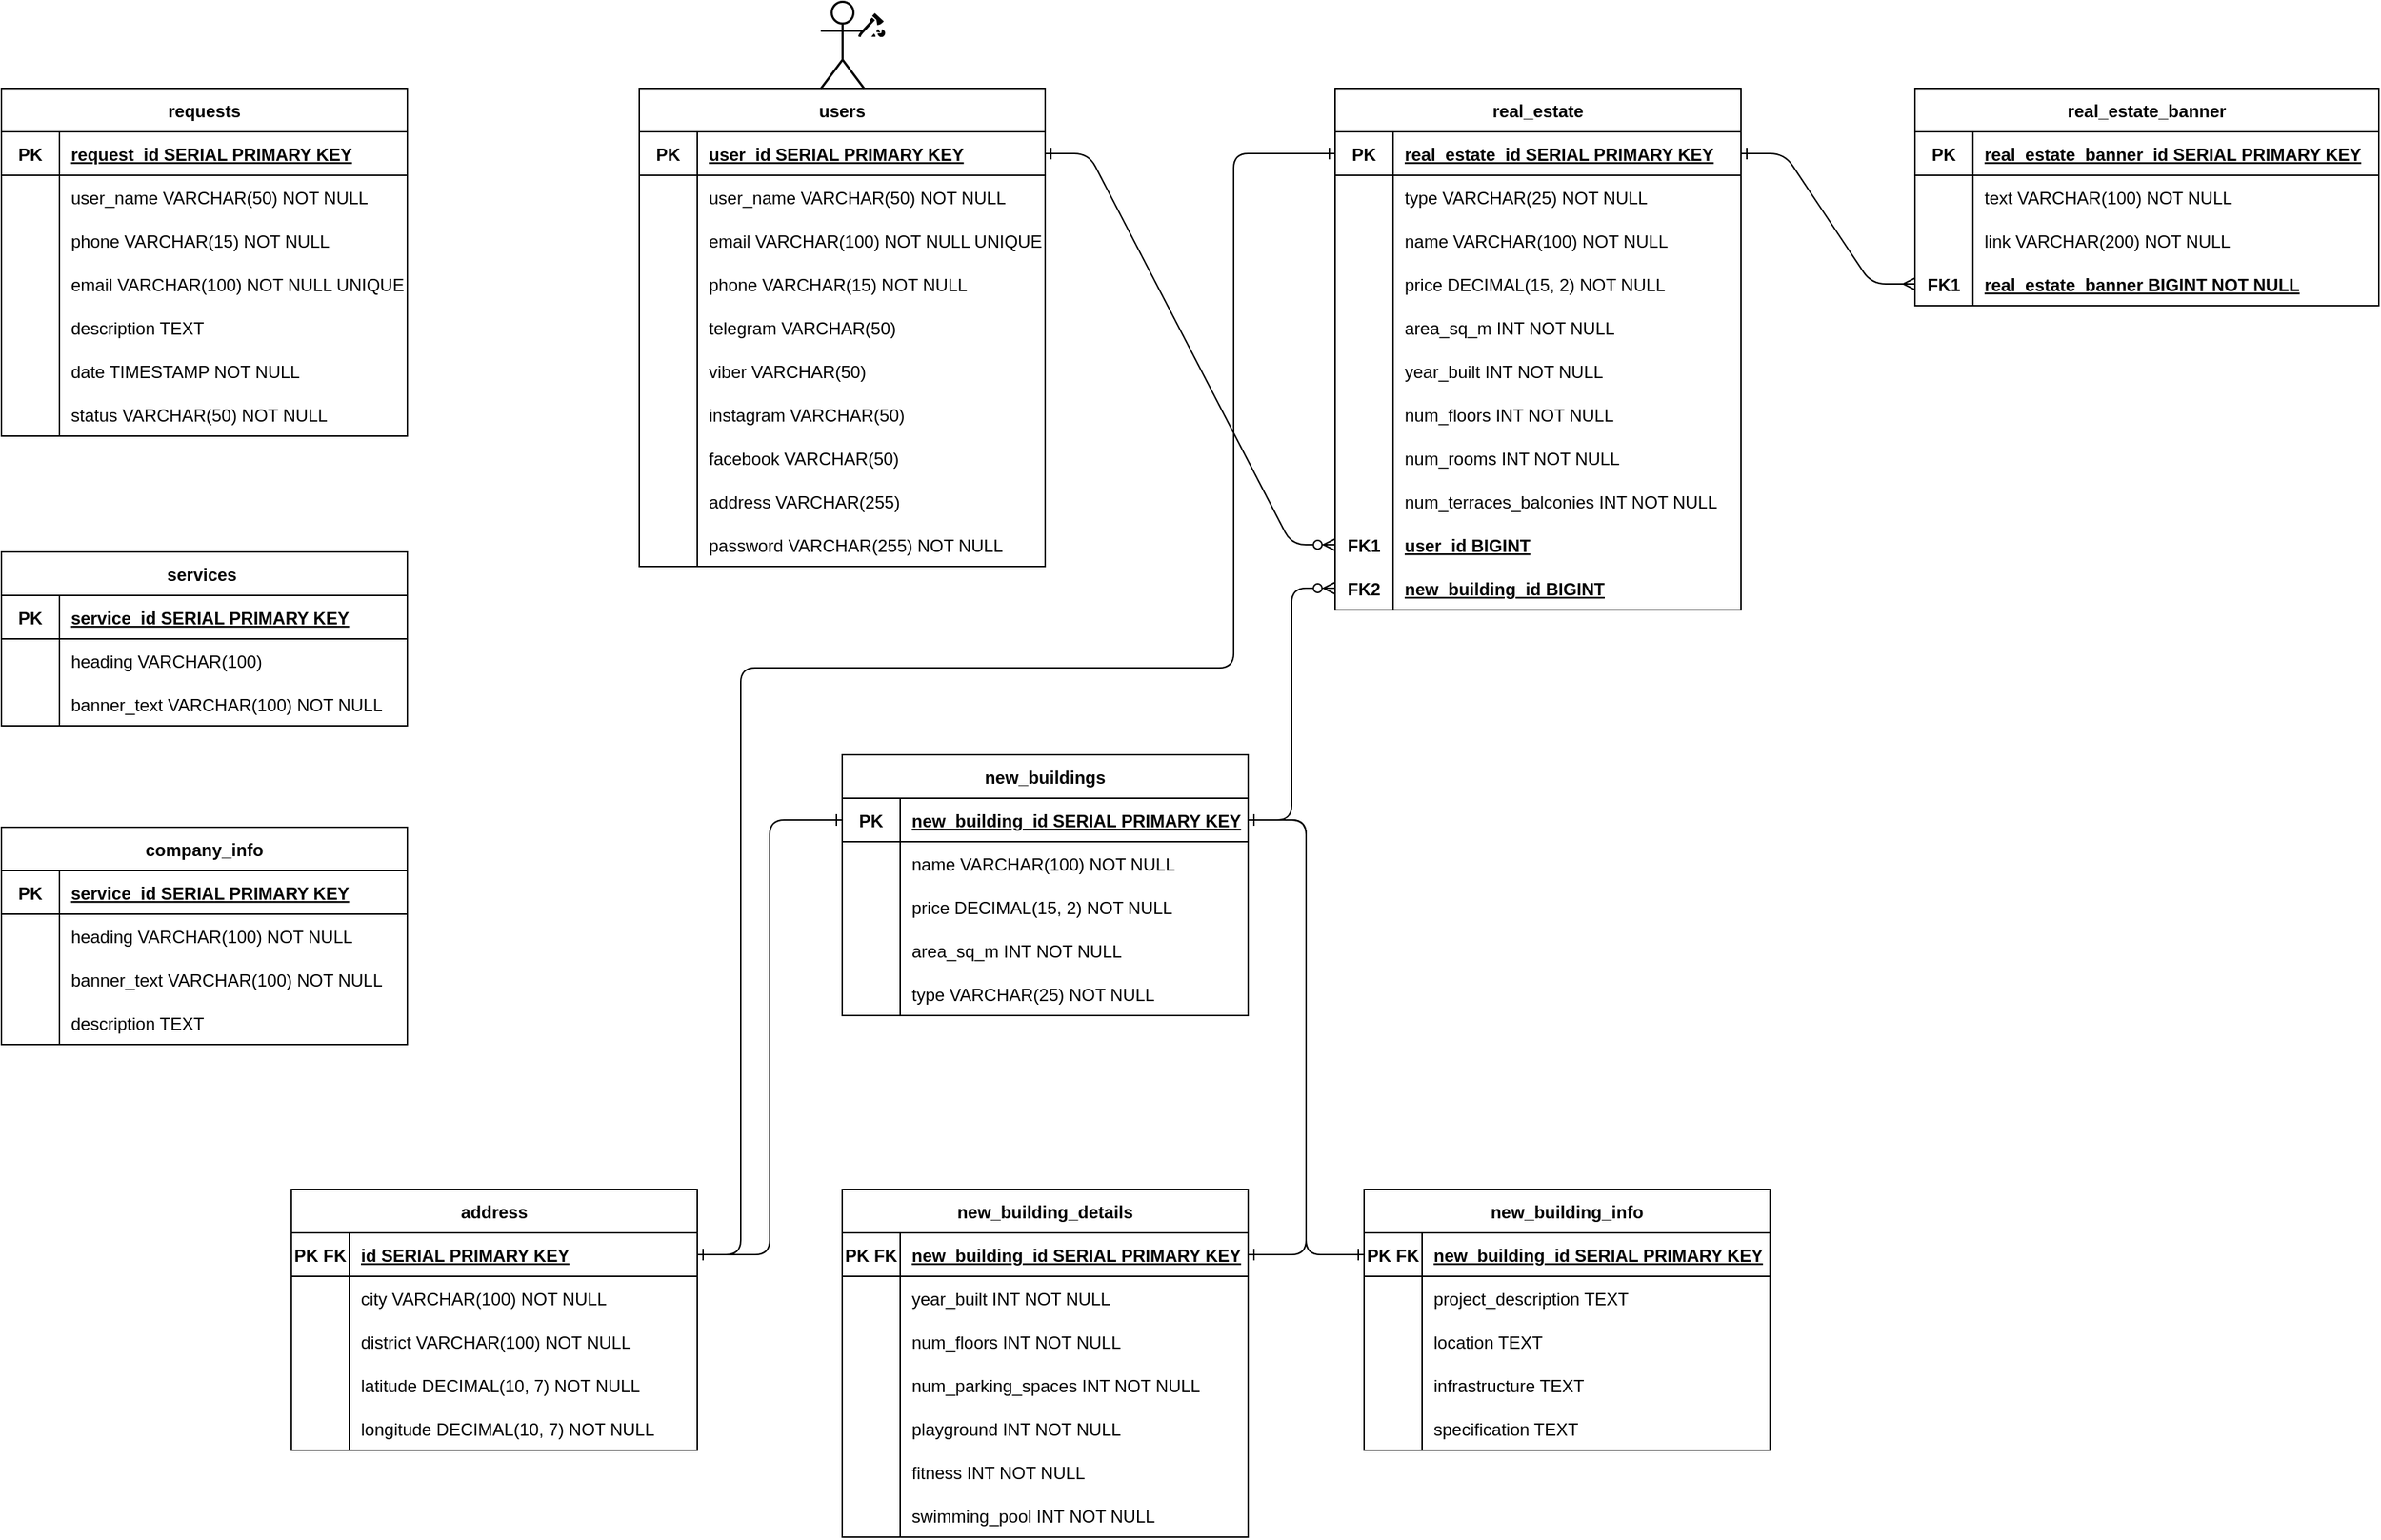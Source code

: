 <mxfile version="24.6.5" type="github">
  <diagram id="R2lEEEUBdFMjLlhIrx00" name="Page-1">
    <mxGraphModel dx="1986" dy="1478" grid="1" gridSize="10" guides="1" tooltips="1" connect="1" arrows="1" fold="1" page="0" pageScale="1" pageWidth="850" pageHeight="1100" background="none" math="0" shadow="0" extFonts="Permanent Marker^https://fonts.googleapis.com/css?family=Permanent+Marker">
      <root>
        <mxCell id="0" />
        <mxCell id="1" parent="0" />
        <mxCell id="C-vyLk0tnHw3VtMMgP7b-23" value="users" style="shape=table;startSize=30;container=1;collapsible=1;childLayout=tableLayout;fixedRows=1;rowLines=0;fontStyle=1;align=center;resizeLast=1;labelBackgroundColor=none;" parent="1" vertex="1">
          <mxGeometry x="-120" y="20" width="280" height="330" as="geometry" />
        </mxCell>
        <mxCell id="C-vyLk0tnHw3VtMMgP7b-24" value="" style="shape=partialRectangle;collapsible=0;dropTarget=0;pointerEvents=0;fillColor=none;points=[[0,0.5],[1,0.5]];portConstraint=eastwest;top=0;left=0;right=0;bottom=1;labelBackgroundColor=none;" parent="C-vyLk0tnHw3VtMMgP7b-23" vertex="1">
          <mxGeometry y="30" width="280" height="30" as="geometry" />
        </mxCell>
        <mxCell id="C-vyLk0tnHw3VtMMgP7b-25" value="PK" style="shape=partialRectangle;overflow=hidden;connectable=0;fillColor=none;top=0;left=0;bottom=0;right=0;fontStyle=1;labelBackgroundColor=none;" parent="C-vyLk0tnHw3VtMMgP7b-24" vertex="1">
          <mxGeometry width="40" height="30" as="geometry">
            <mxRectangle width="40" height="30" as="alternateBounds" />
          </mxGeometry>
        </mxCell>
        <mxCell id="C-vyLk0tnHw3VtMMgP7b-26" value="user_id SERIAL PRIMARY KEY" style="shape=partialRectangle;overflow=hidden;connectable=0;fillColor=none;top=0;left=0;bottom=0;right=0;align=left;spacingLeft=6;fontStyle=5;labelBackgroundColor=none;" parent="C-vyLk0tnHw3VtMMgP7b-24" vertex="1">
          <mxGeometry x="40" width="240" height="30" as="geometry">
            <mxRectangle width="240" height="30" as="alternateBounds" />
          </mxGeometry>
        </mxCell>
        <mxCell id="C-vyLk0tnHw3VtMMgP7b-27" value="" style="shape=partialRectangle;collapsible=0;dropTarget=0;pointerEvents=0;fillColor=none;points=[[0,0.5],[1,0.5]];portConstraint=eastwest;top=0;left=0;right=0;bottom=0;labelBackgroundColor=none;" parent="C-vyLk0tnHw3VtMMgP7b-23" vertex="1">
          <mxGeometry y="60" width="280" height="30" as="geometry" />
        </mxCell>
        <mxCell id="C-vyLk0tnHw3VtMMgP7b-28" value="" style="shape=partialRectangle;overflow=hidden;connectable=0;fillColor=none;top=0;left=0;bottom=0;right=0;labelBackgroundColor=none;" parent="C-vyLk0tnHw3VtMMgP7b-27" vertex="1">
          <mxGeometry width="40" height="30" as="geometry">
            <mxRectangle width="40" height="30" as="alternateBounds" />
          </mxGeometry>
        </mxCell>
        <mxCell id="C-vyLk0tnHw3VtMMgP7b-29" value="user_name VARCHAR(50) NOT NULL" style="shape=partialRectangle;overflow=hidden;connectable=0;fillColor=none;top=0;left=0;bottom=0;right=0;align=left;spacingLeft=6;labelBackgroundColor=none;" parent="C-vyLk0tnHw3VtMMgP7b-27" vertex="1">
          <mxGeometry x="40" width="240" height="30" as="geometry">
            <mxRectangle width="240" height="30" as="alternateBounds" />
          </mxGeometry>
        </mxCell>
        <mxCell id="va3LRDWSkwHXKCGx8eZc-5" value="" style="shape=partialRectangle;collapsible=0;dropTarget=0;pointerEvents=0;fillColor=none;points=[[0,0.5],[1,0.5]];portConstraint=eastwest;top=0;left=0;right=0;bottom=0;labelBackgroundColor=none;" parent="C-vyLk0tnHw3VtMMgP7b-23" vertex="1">
          <mxGeometry y="90" width="280" height="30" as="geometry" />
        </mxCell>
        <mxCell id="va3LRDWSkwHXKCGx8eZc-6" value="" style="shape=partialRectangle;overflow=hidden;connectable=0;fillColor=none;top=0;left=0;bottom=0;right=0;labelBackgroundColor=none;" parent="va3LRDWSkwHXKCGx8eZc-5" vertex="1">
          <mxGeometry width="40" height="30" as="geometry">
            <mxRectangle width="40" height="30" as="alternateBounds" />
          </mxGeometry>
        </mxCell>
        <mxCell id="va3LRDWSkwHXKCGx8eZc-7" value="email VARCHAR(100) NOT NULL UNIQUE " style="shape=partialRectangle;overflow=hidden;connectable=0;fillColor=none;top=0;left=0;bottom=0;right=0;align=left;spacingLeft=6;labelBackgroundColor=none;" parent="va3LRDWSkwHXKCGx8eZc-5" vertex="1">
          <mxGeometry x="40" width="240" height="30" as="geometry">
            <mxRectangle width="240" height="30" as="alternateBounds" />
          </mxGeometry>
        </mxCell>
        <mxCell id="va3LRDWSkwHXKCGx8eZc-2" value="" style="shape=partialRectangle;collapsible=0;dropTarget=0;pointerEvents=0;fillColor=none;points=[[0,0.5],[1,0.5]];portConstraint=eastwest;top=0;left=0;right=0;bottom=0;labelBackgroundColor=none;" parent="C-vyLk0tnHw3VtMMgP7b-23" vertex="1">
          <mxGeometry y="120" width="280" height="30" as="geometry" />
        </mxCell>
        <mxCell id="va3LRDWSkwHXKCGx8eZc-3" value="" style="shape=partialRectangle;overflow=hidden;connectable=0;fillColor=none;top=0;left=0;bottom=0;right=0;labelBackgroundColor=none;" parent="va3LRDWSkwHXKCGx8eZc-2" vertex="1">
          <mxGeometry width="40" height="30" as="geometry">
            <mxRectangle width="40" height="30" as="alternateBounds" />
          </mxGeometry>
        </mxCell>
        <mxCell id="va3LRDWSkwHXKCGx8eZc-4" value="phone VARCHAR(15) NOT NULL" style="shape=partialRectangle;overflow=hidden;connectable=0;fillColor=none;top=0;left=0;bottom=0;right=0;align=left;spacingLeft=6;labelBackgroundColor=none;" parent="va3LRDWSkwHXKCGx8eZc-2" vertex="1">
          <mxGeometry x="40" width="240" height="30" as="geometry">
            <mxRectangle width="240" height="30" as="alternateBounds" />
          </mxGeometry>
        </mxCell>
        <mxCell id="va3LRDWSkwHXKCGx8eZc-11" value="" style="shape=partialRectangle;collapsible=0;dropTarget=0;pointerEvents=0;fillColor=none;points=[[0,0.5],[1,0.5]];portConstraint=eastwest;top=0;left=0;right=0;bottom=0;labelBackgroundColor=none;" parent="C-vyLk0tnHw3VtMMgP7b-23" vertex="1">
          <mxGeometry y="150" width="280" height="30" as="geometry" />
        </mxCell>
        <mxCell id="va3LRDWSkwHXKCGx8eZc-12" value="" style="shape=partialRectangle;overflow=hidden;connectable=0;fillColor=none;top=0;left=0;bottom=0;right=0;labelBackgroundColor=none;" parent="va3LRDWSkwHXKCGx8eZc-11" vertex="1">
          <mxGeometry width="40" height="30" as="geometry">
            <mxRectangle width="40" height="30" as="alternateBounds" />
          </mxGeometry>
        </mxCell>
        <mxCell id="va3LRDWSkwHXKCGx8eZc-13" value="telegram VARCHAR(50) " style="shape=partialRectangle;overflow=hidden;connectable=0;fillColor=none;top=0;left=0;bottom=0;right=0;align=left;spacingLeft=6;labelBackgroundColor=none;" parent="va3LRDWSkwHXKCGx8eZc-11" vertex="1">
          <mxGeometry x="40" width="240" height="30" as="geometry">
            <mxRectangle width="240" height="30" as="alternateBounds" />
          </mxGeometry>
        </mxCell>
        <mxCell id="va3LRDWSkwHXKCGx8eZc-8" value="" style="shape=partialRectangle;collapsible=0;dropTarget=0;pointerEvents=0;fillColor=none;points=[[0,0.5],[1,0.5]];portConstraint=eastwest;top=0;left=0;right=0;bottom=0;labelBackgroundColor=none;" parent="C-vyLk0tnHw3VtMMgP7b-23" vertex="1">
          <mxGeometry y="180" width="280" height="30" as="geometry" />
        </mxCell>
        <mxCell id="va3LRDWSkwHXKCGx8eZc-9" value="" style="shape=partialRectangle;overflow=hidden;connectable=0;fillColor=none;top=0;left=0;bottom=0;right=0;labelBackgroundColor=none;" parent="va3LRDWSkwHXKCGx8eZc-8" vertex="1">
          <mxGeometry width="40" height="30" as="geometry">
            <mxRectangle width="40" height="30" as="alternateBounds" />
          </mxGeometry>
        </mxCell>
        <mxCell id="va3LRDWSkwHXKCGx8eZc-10" value="viber VARCHAR(50)" style="shape=partialRectangle;overflow=hidden;connectable=0;fillColor=none;top=0;left=0;bottom=0;right=0;align=left;spacingLeft=6;labelBackgroundColor=none;" parent="va3LRDWSkwHXKCGx8eZc-8" vertex="1">
          <mxGeometry x="40" width="240" height="30" as="geometry">
            <mxRectangle width="240" height="30" as="alternateBounds" />
          </mxGeometry>
        </mxCell>
        <mxCell id="va3LRDWSkwHXKCGx8eZc-14" value="" style="shape=partialRectangle;collapsible=0;dropTarget=0;pointerEvents=0;fillColor=none;points=[[0,0.5],[1,0.5]];portConstraint=eastwest;top=0;left=0;right=0;bottom=0;labelBackgroundColor=none;" parent="C-vyLk0tnHw3VtMMgP7b-23" vertex="1">
          <mxGeometry y="210" width="280" height="30" as="geometry" />
        </mxCell>
        <mxCell id="va3LRDWSkwHXKCGx8eZc-15" value="" style="shape=partialRectangle;overflow=hidden;connectable=0;fillColor=none;top=0;left=0;bottom=0;right=0;labelBackgroundColor=none;" parent="va3LRDWSkwHXKCGx8eZc-14" vertex="1">
          <mxGeometry width="40" height="30" as="geometry">
            <mxRectangle width="40" height="30" as="alternateBounds" />
          </mxGeometry>
        </mxCell>
        <mxCell id="va3LRDWSkwHXKCGx8eZc-16" value="instagram VARCHAR(50)" style="shape=partialRectangle;overflow=hidden;connectable=0;fillColor=none;top=0;left=0;bottom=0;right=0;align=left;spacingLeft=6;labelBackgroundColor=none;" parent="va3LRDWSkwHXKCGx8eZc-14" vertex="1">
          <mxGeometry x="40" width="240" height="30" as="geometry">
            <mxRectangle width="240" height="30" as="alternateBounds" />
          </mxGeometry>
        </mxCell>
        <mxCell id="va3LRDWSkwHXKCGx8eZc-17" value="" style="shape=partialRectangle;collapsible=0;dropTarget=0;pointerEvents=0;fillColor=none;points=[[0,0.5],[1,0.5]];portConstraint=eastwest;top=0;left=0;right=0;bottom=0;labelBackgroundColor=none;" parent="C-vyLk0tnHw3VtMMgP7b-23" vertex="1">
          <mxGeometry y="240" width="280" height="30" as="geometry" />
        </mxCell>
        <mxCell id="va3LRDWSkwHXKCGx8eZc-18" value="" style="shape=partialRectangle;overflow=hidden;connectable=0;fillColor=none;top=0;left=0;bottom=0;right=0;labelBackgroundColor=none;" parent="va3LRDWSkwHXKCGx8eZc-17" vertex="1">
          <mxGeometry width="40" height="30" as="geometry">
            <mxRectangle width="40" height="30" as="alternateBounds" />
          </mxGeometry>
        </mxCell>
        <mxCell id="va3LRDWSkwHXKCGx8eZc-19" value="facebook VARCHAR(50)" style="shape=partialRectangle;overflow=hidden;connectable=0;fillColor=none;top=0;left=0;bottom=0;right=0;align=left;spacingLeft=6;labelBackgroundColor=none;" parent="va3LRDWSkwHXKCGx8eZc-17" vertex="1">
          <mxGeometry x="40" width="240" height="30" as="geometry">
            <mxRectangle width="240" height="30" as="alternateBounds" />
          </mxGeometry>
        </mxCell>
        <mxCell id="va3LRDWSkwHXKCGx8eZc-21" value="" style="shape=partialRectangle;collapsible=0;dropTarget=0;pointerEvents=0;fillColor=none;points=[[0,0.5],[1,0.5]];portConstraint=eastwest;top=0;left=0;right=0;bottom=0;labelBackgroundColor=none;" parent="C-vyLk0tnHw3VtMMgP7b-23" vertex="1">
          <mxGeometry y="270" width="280" height="30" as="geometry" />
        </mxCell>
        <mxCell id="va3LRDWSkwHXKCGx8eZc-22" value="" style="shape=partialRectangle;overflow=hidden;connectable=0;fillColor=none;top=0;left=0;bottom=0;right=0;labelBackgroundColor=none;" parent="va3LRDWSkwHXKCGx8eZc-21" vertex="1">
          <mxGeometry width="40" height="30" as="geometry">
            <mxRectangle width="40" height="30" as="alternateBounds" />
          </mxGeometry>
        </mxCell>
        <mxCell id="va3LRDWSkwHXKCGx8eZc-23" value="address VARCHAR(255)" style="shape=partialRectangle;overflow=hidden;connectable=0;fillColor=none;top=0;left=0;bottom=0;right=0;align=left;spacingLeft=6;labelBackgroundColor=none;" parent="va3LRDWSkwHXKCGx8eZc-21" vertex="1">
          <mxGeometry x="40" width="240" height="30" as="geometry">
            <mxRectangle width="240" height="30" as="alternateBounds" />
          </mxGeometry>
        </mxCell>
        <mxCell id="va3LRDWSkwHXKCGx8eZc-24" value="" style="shape=partialRectangle;collapsible=0;dropTarget=0;pointerEvents=0;fillColor=none;points=[[0,0.5],[1,0.5]];portConstraint=eastwest;top=0;left=0;right=0;bottom=0;labelBackgroundColor=none;" parent="C-vyLk0tnHw3VtMMgP7b-23" vertex="1">
          <mxGeometry y="300" width="280" height="30" as="geometry" />
        </mxCell>
        <mxCell id="va3LRDWSkwHXKCGx8eZc-25" value="" style="shape=partialRectangle;overflow=hidden;connectable=0;fillColor=none;top=0;left=0;bottom=0;right=0;labelBackgroundColor=none;" parent="va3LRDWSkwHXKCGx8eZc-24" vertex="1">
          <mxGeometry width="40" height="30" as="geometry">
            <mxRectangle width="40" height="30" as="alternateBounds" />
          </mxGeometry>
        </mxCell>
        <mxCell id="va3LRDWSkwHXKCGx8eZc-26" value="password VARCHAR(255) NOT NULL" style="shape=partialRectangle;overflow=hidden;connectable=0;fillColor=none;top=0;left=0;bottom=0;right=0;align=left;spacingLeft=6;labelBackgroundColor=none;" parent="va3LRDWSkwHXKCGx8eZc-24" vertex="1">
          <mxGeometry x="40" width="240" height="30" as="geometry">
            <mxRectangle width="240" height="30" as="alternateBounds" />
          </mxGeometry>
        </mxCell>
        <mxCell id="LAHNJeDUagn01HI_U0zX-1" value="real_estate" style="shape=table;startSize=30;container=1;collapsible=1;childLayout=tableLayout;fixedRows=1;rowLines=0;fontStyle=1;align=center;resizeLast=1;labelBackgroundColor=none;" parent="1" vertex="1">
          <mxGeometry x="360" y="20" width="280" height="360" as="geometry" />
        </mxCell>
        <mxCell id="LAHNJeDUagn01HI_U0zX-2" value="" style="shape=partialRectangle;collapsible=0;dropTarget=0;pointerEvents=0;fillColor=none;points=[[0,0.5],[1,0.5]];portConstraint=eastwest;top=0;left=0;right=0;bottom=1;labelBackgroundColor=none;" parent="LAHNJeDUagn01HI_U0zX-1" vertex="1">
          <mxGeometry y="30" width="280" height="30" as="geometry" />
        </mxCell>
        <mxCell id="LAHNJeDUagn01HI_U0zX-3" value="PK" style="shape=partialRectangle;overflow=hidden;connectable=0;fillColor=none;top=0;left=0;bottom=0;right=0;fontStyle=1;labelBackgroundColor=none;" parent="LAHNJeDUagn01HI_U0zX-2" vertex="1">
          <mxGeometry width="40" height="30" as="geometry">
            <mxRectangle width="40" height="30" as="alternateBounds" />
          </mxGeometry>
        </mxCell>
        <mxCell id="LAHNJeDUagn01HI_U0zX-4" value="real_estate_id SERIAL PRIMARY KEY" style="shape=partialRectangle;overflow=hidden;connectable=0;fillColor=none;top=0;left=0;bottom=0;right=0;align=left;spacingLeft=6;fontStyle=5;labelBackgroundColor=none;" parent="LAHNJeDUagn01HI_U0zX-2" vertex="1">
          <mxGeometry x="40" width="240" height="30" as="geometry">
            <mxRectangle width="240" height="30" as="alternateBounds" />
          </mxGeometry>
        </mxCell>
        <mxCell id="LAHNJeDUagn01HI_U0zX-8" value="" style="shape=partialRectangle;collapsible=0;dropTarget=0;pointerEvents=0;fillColor=none;points=[[0,0.5],[1,0.5]];portConstraint=eastwest;top=0;left=0;right=0;bottom=0;labelBackgroundColor=none;" parent="LAHNJeDUagn01HI_U0zX-1" vertex="1">
          <mxGeometry y="60" width="280" height="30" as="geometry" />
        </mxCell>
        <mxCell id="LAHNJeDUagn01HI_U0zX-9" value="" style="shape=partialRectangle;overflow=hidden;connectable=0;fillColor=none;top=0;left=0;bottom=0;right=0;labelBackgroundColor=none;" parent="LAHNJeDUagn01HI_U0zX-8" vertex="1">
          <mxGeometry width="40" height="30" as="geometry">
            <mxRectangle width="40" height="30" as="alternateBounds" />
          </mxGeometry>
        </mxCell>
        <mxCell id="LAHNJeDUagn01HI_U0zX-10" value="type VARCHAR(25) NOT NULL" style="shape=partialRectangle;overflow=hidden;connectable=0;fillColor=none;top=0;left=0;bottom=0;right=0;align=left;spacingLeft=6;labelBackgroundColor=none;" parent="LAHNJeDUagn01HI_U0zX-8" vertex="1">
          <mxGeometry x="40" width="240" height="30" as="geometry">
            <mxRectangle width="240" height="30" as="alternateBounds" />
          </mxGeometry>
        </mxCell>
        <mxCell id="LAHNJeDUagn01HI_U0zX-11" value="" style="shape=partialRectangle;collapsible=0;dropTarget=0;pointerEvents=0;fillColor=none;points=[[0,0.5],[1,0.5]];portConstraint=eastwest;top=0;left=0;right=0;bottom=0;labelBackgroundColor=none;" parent="LAHNJeDUagn01HI_U0zX-1" vertex="1">
          <mxGeometry y="90" width="280" height="30" as="geometry" />
        </mxCell>
        <mxCell id="LAHNJeDUagn01HI_U0zX-12" value="" style="shape=partialRectangle;overflow=hidden;connectable=0;fillColor=none;top=0;left=0;bottom=0;right=0;labelBackgroundColor=none;" parent="LAHNJeDUagn01HI_U0zX-11" vertex="1">
          <mxGeometry width="40" height="30" as="geometry">
            <mxRectangle width="40" height="30" as="alternateBounds" />
          </mxGeometry>
        </mxCell>
        <mxCell id="LAHNJeDUagn01HI_U0zX-13" value="name VARCHAR(100) NOT NULL" style="shape=partialRectangle;overflow=hidden;connectable=0;fillColor=none;top=0;left=0;bottom=0;right=0;align=left;spacingLeft=6;labelBackgroundColor=none;" parent="LAHNJeDUagn01HI_U0zX-11" vertex="1">
          <mxGeometry x="40" width="240" height="30" as="geometry">
            <mxRectangle width="240" height="30" as="alternateBounds" />
          </mxGeometry>
        </mxCell>
        <mxCell id="LAHNJeDUagn01HI_U0zX-17" value="" style="shape=partialRectangle;collapsible=0;dropTarget=0;pointerEvents=0;fillColor=none;points=[[0,0.5],[1,0.5]];portConstraint=eastwest;top=0;left=0;right=0;bottom=0;labelBackgroundColor=none;" parent="LAHNJeDUagn01HI_U0zX-1" vertex="1">
          <mxGeometry y="120" width="280" height="30" as="geometry" />
        </mxCell>
        <mxCell id="LAHNJeDUagn01HI_U0zX-18" value="" style="shape=partialRectangle;overflow=hidden;connectable=0;fillColor=none;top=0;left=0;bottom=0;right=0;labelBackgroundColor=none;" parent="LAHNJeDUagn01HI_U0zX-17" vertex="1">
          <mxGeometry width="40" height="30" as="geometry">
            <mxRectangle width="40" height="30" as="alternateBounds" />
          </mxGeometry>
        </mxCell>
        <mxCell id="LAHNJeDUagn01HI_U0zX-19" value="price DECIMAL(15, 2) NOT NULL" style="shape=partialRectangle;overflow=hidden;connectable=0;fillColor=none;top=0;left=0;bottom=0;right=0;align=left;spacingLeft=6;labelBackgroundColor=none;" parent="LAHNJeDUagn01HI_U0zX-17" vertex="1">
          <mxGeometry x="40" width="240" height="30" as="geometry">
            <mxRectangle width="240" height="30" as="alternateBounds" />
          </mxGeometry>
        </mxCell>
        <mxCell id="LAHNJeDUagn01HI_U0zX-14" value="" style="shape=partialRectangle;collapsible=0;dropTarget=0;pointerEvents=0;fillColor=none;points=[[0,0.5],[1,0.5]];portConstraint=eastwest;top=0;left=0;right=0;bottom=0;labelBackgroundColor=none;" parent="LAHNJeDUagn01HI_U0zX-1" vertex="1">
          <mxGeometry y="150" width="280" height="30" as="geometry" />
        </mxCell>
        <mxCell id="LAHNJeDUagn01HI_U0zX-15" value="" style="shape=partialRectangle;overflow=hidden;connectable=0;fillColor=none;top=0;left=0;bottom=0;right=0;labelBackgroundColor=none;" parent="LAHNJeDUagn01HI_U0zX-14" vertex="1">
          <mxGeometry width="40" height="30" as="geometry">
            <mxRectangle width="40" height="30" as="alternateBounds" />
          </mxGeometry>
        </mxCell>
        <mxCell id="LAHNJeDUagn01HI_U0zX-16" value="area_sq_m INT NOT NULL" style="shape=partialRectangle;overflow=hidden;connectable=0;fillColor=none;top=0;left=0;bottom=0;right=0;align=left;spacingLeft=6;labelBackgroundColor=none;" parent="LAHNJeDUagn01HI_U0zX-14" vertex="1">
          <mxGeometry x="40" width="240" height="30" as="geometry">
            <mxRectangle width="240" height="30" as="alternateBounds" />
          </mxGeometry>
        </mxCell>
        <mxCell id="LAHNJeDUagn01HI_U0zX-26" value="" style="shape=partialRectangle;collapsible=0;dropTarget=0;pointerEvents=0;fillColor=none;points=[[0,0.5],[1,0.5]];portConstraint=eastwest;top=0;left=0;right=0;bottom=0;labelBackgroundColor=none;" parent="LAHNJeDUagn01HI_U0zX-1" vertex="1">
          <mxGeometry y="180" width="280" height="30" as="geometry" />
        </mxCell>
        <mxCell id="LAHNJeDUagn01HI_U0zX-27" value="" style="shape=partialRectangle;overflow=hidden;connectable=0;fillColor=none;top=0;left=0;bottom=0;right=0;labelBackgroundColor=none;" parent="LAHNJeDUagn01HI_U0zX-26" vertex="1">
          <mxGeometry width="40" height="30" as="geometry">
            <mxRectangle width="40" height="30" as="alternateBounds" />
          </mxGeometry>
        </mxCell>
        <mxCell id="LAHNJeDUagn01HI_U0zX-28" value="year_built INT NOT NULL" style="shape=partialRectangle;overflow=hidden;connectable=0;fillColor=none;top=0;left=0;bottom=0;right=0;align=left;spacingLeft=6;labelBackgroundColor=none;" parent="LAHNJeDUagn01HI_U0zX-26" vertex="1">
          <mxGeometry x="40" width="240" height="30" as="geometry">
            <mxRectangle width="240" height="30" as="alternateBounds" />
          </mxGeometry>
        </mxCell>
        <mxCell id="0ZJyBu7mGUgxLHRTYJIA-1" value="" style="shape=partialRectangle;collapsible=0;dropTarget=0;pointerEvents=0;fillColor=none;points=[[0,0.5],[1,0.5]];portConstraint=eastwest;top=0;left=0;right=0;bottom=0;labelBackgroundColor=none;" parent="LAHNJeDUagn01HI_U0zX-1" vertex="1">
          <mxGeometry y="210" width="280" height="30" as="geometry" />
        </mxCell>
        <mxCell id="0ZJyBu7mGUgxLHRTYJIA-2" value="" style="shape=partialRectangle;overflow=hidden;connectable=0;fillColor=none;top=0;left=0;bottom=0;right=0;labelBackgroundColor=none;" parent="0ZJyBu7mGUgxLHRTYJIA-1" vertex="1">
          <mxGeometry width="40" height="30" as="geometry">
            <mxRectangle width="40" height="30" as="alternateBounds" />
          </mxGeometry>
        </mxCell>
        <mxCell id="0ZJyBu7mGUgxLHRTYJIA-3" value="num_floors INT NOT NULL" style="shape=partialRectangle;overflow=hidden;connectable=0;fillColor=none;top=0;left=0;bottom=0;right=0;align=left;spacingLeft=6;labelBackgroundColor=none;" parent="0ZJyBu7mGUgxLHRTYJIA-1" vertex="1">
          <mxGeometry x="40" width="240" height="30" as="geometry">
            <mxRectangle width="240" height="30" as="alternateBounds" />
          </mxGeometry>
        </mxCell>
        <mxCell id="LAHNJeDUagn01HI_U0zX-29" value="" style="shape=partialRectangle;collapsible=0;dropTarget=0;pointerEvents=0;fillColor=none;points=[[0,0.5],[1,0.5]];portConstraint=eastwest;top=0;left=0;right=0;bottom=0;labelBackgroundColor=none;" parent="LAHNJeDUagn01HI_U0zX-1" vertex="1">
          <mxGeometry y="240" width="280" height="30" as="geometry" />
        </mxCell>
        <mxCell id="LAHNJeDUagn01HI_U0zX-30" value="" style="shape=partialRectangle;overflow=hidden;connectable=0;fillColor=none;top=0;left=0;bottom=0;right=0;labelBackgroundColor=none;" parent="LAHNJeDUagn01HI_U0zX-29" vertex="1">
          <mxGeometry width="40" height="30" as="geometry">
            <mxRectangle width="40" height="30" as="alternateBounds" />
          </mxGeometry>
        </mxCell>
        <mxCell id="LAHNJeDUagn01HI_U0zX-31" value="num_rooms INT NOT NULL" style="shape=partialRectangle;overflow=hidden;connectable=0;fillColor=none;top=0;left=0;bottom=0;right=0;align=left;spacingLeft=6;labelBackgroundColor=none;" parent="LAHNJeDUagn01HI_U0zX-29" vertex="1">
          <mxGeometry x="40" width="240" height="30" as="geometry">
            <mxRectangle width="240" height="30" as="alternateBounds" />
          </mxGeometry>
        </mxCell>
        <mxCell id="0ZJyBu7mGUgxLHRTYJIA-4" value="" style="shape=partialRectangle;collapsible=0;dropTarget=0;pointerEvents=0;fillColor=none;points=[[0,0.5],[1,0.5]];portConstraint=eastwest;top=0;left=0;right=0;bottom=0;labelBackgroundColor=none;" parent="LAHNJeDUagn01HI_U0zX-1" vertex="1">
          <mxGeometry y="270" width="280" height="30" as="geometry" />
        </mxCell>
        <mxCell id="0ZJyBu7mGUgxLHRTYJIA-5" value="" style="shape=partialRectangle;overflow=hidden;connectable=0;fillColor=none;top=0;left=0;bottom=0;right=0;labelBackgroundColor=none;" parent="0ZJyBu7mGUgxLHRTYJIA-4" vertex="1">
          <mxGeometry width="40" height="30" as="geometry">
            <mxRectangle width="40" height="30" as="alternateBounds" />
          </mxGeometry>
        </mxCell>
        <mxCell id="0ZJyBu7mGUgxLHRTYJIA-6" value="num_terraces_balconies INT NOT NULL" style="shape=partialRectangle;overflow=hidden;connectable=0;fillColor=none;top=0;left=0;bottom=0;right=0;align=left;spacingLeft=6;labelBackgroundColor=none;" parent="0ZJyBu7mGUgxLHRTYJIA-4" vertex="1">
          <mxGeometry x="40" width="240" height="30" as="geometry">
            <mxRectangle width="240" height="30" as="alternateBounds" />
          </mxGeometry>
        </mxCell>
        <mxCell id="0ZJyBu7mGUgxLHRTYJIA-44" value="" style="shape=partialRectangle;collapsible=0;dropTarget=0;pointerEvents=0;fillColor=none;points=[[0,0.5],[1,0.5]];portConstraint=eastwest;top=0;left=0;right=0;bottom=0;labelBackgroundColor=none;" parent="LAHNJeDUagn01HI_U0zX-1" vertex="1">
          <mxGeometry y="300" width="280" height="30" as="geometry" />
        </mxCell>
        <mxCell id="0ZJyBu7mGUgxLHRTYJIA-45" value="FK1" style="shape=partialRectangle;overflow=hidden;connectable=0;fillColor=none;top=0;left=0;bottom=0;right=0;labelBackgroundColor=none;fontStyle=1" parent="0ZJyBu7mGUgxLHRTYJIA-44" vertex="1">
          <mxGeometry width="40" height="30" as="geometry">
            <mxRectangle width="40" height="30" as="alternateBounds" />
          </mxGeometry>
        </mxCell>
        <mxCell id="0ZJyBu7mGUgxLHRTYJIA-46" value="user_id BIGINT" style="shape=partialRectangle;overflow=hidden;connectable=0;fillColor=none;top=0;left=0;bottom=0;right=0;align=left;spacingLeft=6;labelBackgroundColor=none;fontStyle=5" parent="0ZJyBu7mGUgxLHRTYJIA-44" vertex="1">
          <mxGeometry x="40" width="240" height="30" as="geometry">
            <mxRectangle width="240" height="30" as="alternateBounds" />
          </mxGeometry>
        </mxCell>
        <mxCell id="AM9EzzHeggqYCLeCLnJx-90" value="" style="shape=partialRectangle;collapsible=0;dropTarget=0;pointerEvents=0;fillColor=none;points=[[0,0.5],[1,0.5]];portConstraint=eastwest;top=0;left=0;right=0;bottom=0;labelBackgroundColor=none;" parent="LAHNJeDUagn01HI_U0zX-1" vertex="1">
          <mxGeometry y="330" width="280" height="30" as="geometry" />
        </mxCell>
        <mxCell id="AM9EzzHeggqYCLeCLnJx-91" value="FK2" style="shape=partialRectangle;overflow=hidden;connectable=0;fillColor=none;top=0;left=0;bottom=0;right=0;labelBackgroundColor=none;fontStyle=1" parent="AM9EzzHeggqYCLeCLnJx-90" vertex="1">
          <mxGeometry width="40" height="30" as="geometry">
            <mxRectangle width="40" height="30" as="alternateBounds" />
          </mxGeometry>
        </mxCell>
        <mxCell id="AM9EzzHeggqYCLeCLnJx-92" value="new_building_id BIGINT" style="shape=partialRectangle;overflow=hidden;connectable=0;fillColor=none;top=0;left=0;bottom=0;right=0;align=left;spacingLeft=6;labelBackgroundColor=none;fontStyle=5" parent="AM9EzzHeggqYCLeCLnJx-90" vertex="1">
          <mxGeometry x="40" width="240" height="30" as="geometry">
            <mxRectangle width="240" height="30" as="alternateBounds" />
          </mxGeometry>
        </mxCell>
        <mxCell id="0ZJyBu7mGUgxLHRTYJIA-49" value="" style="edgeStyle=entityRelationEdgeStyle;endArrow=ERzeroToMany;startArrow=ERone;endFill=1;startFill=0;labelBackgroundColor=none;fontColor=default;exitX=1;exitY=0.5;exitDx=0;exitDy=0;entryX=0;entryY=0.5;entryDx=0;entryDy=0;" parent="1" source="C-vyLk0tnHw3VtMMgP7b-24" target="0ZJyBu7mGUgxLHRTYJIA-44" edge="1">
          <mxGeometry width="100" height="100" relative="1" as="geometry">
            <mxPoint x="40" y="90" as="sourcePoint" />
            <mxPoint x="390" y="120" as="targetPoint" />
            <Array as="points">
              <mxPoint x="230" y="140" />
              <mxPoint x="270" y="250" />
              <mxPoint x="240" y="260" />
            </Array>
          </mxGeometry>
        </mxCell>
        <mxCell id="AM9EzzHeggqYCLeCLnJx-41" value="new_buildings" style="shape=table;startSize=30;container=1;collapsible=1;childLayout=tableLayout;fixedRows=1;rowLines=0;fontStyle=1;align=center;resizeLast=1;labelBackgroundColor=none;fillColor=default;" parent="1" vertex="1">
          <mxGeometry x="20" y="480" width="280" height="180.0" as="geometry" />
        </mxCell>
        <mxCell id="AM9EzzHeggqYCLeCLnJx-42" value="" style="shape=partialRectangle;collapsible=0;dropTarget=0;pointerEvents=0;fillColor=none;points=[[0,0.5],[1,0.5]];portConstraint=eastwest;top=0;left=0;right=0;bottom=1;labelBackgroundColor=none;" parent="AM9EzzHeggqYCLeCLnJx-41" vertex="1">
          <mxGeometry y="30" width="280" height="30" as="geometry" />
        </mxCell>
        <mxCell id="AM9EzzHeggqYCLeCLnJx-43" value="PK" style="shape=partialRectangle;overflow=hidden;connectable=0;fillColor=none;top=0;left=0;bottom=0;right=0;fontStyle=1;labelBackgroundColor=none;" parent="AM9EzzHeggqYCLeCLnJx-42" vertex="1">
          <mxGeometry width="40" height="30" as="geometry">
            <mxRectangle width="40" height="30" as="alternateBounds" />
          </mxGeometry>
        </mxCell>
        <mxCell id="AM9EzzHeggqYCLeCLnJx-44" value="new_building_id SERIAL PRIMARY KEY" style="shape=partialRectangle;overflow=hidden;connectable=0;fillColor=none;top=0;left=0;bottom=0;right=0;align=left;spacingLeft=6;fontStyle=5;labelBackgroundColor=none;" parent="AM9EzzHeggqYCLeCLnJx-42" vertex="1">
          <mxGeometry x="40" width="240" height="30" as="geometry">
            <mxRectangle width="240" height="30" as="alternateBounds" />
          </mxGeometry>
        </mxCell>
        <mxCell id="AM9EzzHeggqYCLeCLnJx-45" value="" style="shape=partialRectangle;collapsible=0;dropTarget=0;pointerEvents=0;fillColor=none;points=[[0,0.5],[1,0.5]];portConstraint=eastwest;top=0;left=0;right=0;bottom=0;labelBackgroundColor=none;" parent="AM9EzzHeggqYCLeCLnJx-41" vertex="1">
          <mxGeometry y="60" width="280" height="30" as="geometry" />
        </mxCell>
        <mxCell id="AM9EzzHeggqYCLeCLnJx-46" value="" style="shape=partialRectangle;overflow=hidden;connectable=0;fillColor=none;top=0;left=0;bottom=0;right=0;labelBackgroundColor=none;" parent="AM9EzzHeggqYCLeCLnJx-45" vertex="1">
          <mxGeometry width="40" height="30" as="geometry">
            <mxRectangle width="40" height="30" as="alternateBounds" />
          </mxGeometry>
        </mxCell>
        <mxCell id="AM9EzzHeggqYCLeCLnJx-47" value="name VARCHAR(100) NOT NULL" style="shape=partialRectangle;overflow=hidden;connectable=0;fillColor=none;top=0;left=0;bottom=0;right=0;align=left;spacingLeft=6;labelBackgroundColor=none;" parent="AM9EzzHeggqYCLeCLnJx-45" vertex="1">
          <mxGeometry x="40" width="240" height="30" as="geometry">
            <mxRectangle width="240" height="30" as="alternateBounds" />
          </mxGeometry>
        </mxCell>
        <mxCell id="AM9EzzHeggqYCLeCLnJx-48" value="" style="shape=partialRectangle;collapsible=0;dropTarget=0;pointerEvents=0;fillColor=none;points=[[0,0.5],[1,0.5]];portConstraint=eastwest;top=0;left=0;right=0;bottom=0;labelBackgroundColor=none;" parent="AM9EzzHeggqYCLeCLnJx-41" vertex="1">
          <mxGeometry y="90" width="280" height="30" as="geometry" />
        </mxCell>
        <mxCell id="AM9EzzHeggqYCLeCLnJx-49" value="" style="shape=partialRectangle;overflow=hidden;connectable=0;fillColor=none;top=0;left=0;bottom=0;right=0;labelBackgroundColor=none;" parent="AM9EzzHeggqYCLeCLnJx-48" vertex="1">
          <mxGeometry width="40" height="30" as="geometry">
            <mxRectangle width="40" height="30" as="alternateBounds" />
          </mxGeometry>
        </mxCell>
        <mxCell id="AM9EzzHeggqYCLeCLnJx-50" value="price DECIMAL(15, 2) NOT NULL" style="shape=partialRectangle;overflow=hidden;connectable=0;fillColor=none;top=0;left=0;bottom=0;right=0;align=left;spacingLeft=6;labelBackgroundColor=none;" parent="AM9EzzHeggqYCLeCLnJx-48" vertex="1">
          <mxGeometry x="40" width="240" height="30" as="geometry">
            <mxRectangle width="240" height="30" as="alternateBounds" />
          </mxGeometry>
        </mxCell>
        <mxCell id="AM9EzzHeggqYCLeCLnJx-51" value="" style="shape=partialRectangle;collapsible=0;dropTarget=0;pointerEvents=0;fillColor=none;points=[[0,0.5],[1,0.5]];portConstraint=eastwest;top=0;left=0;right=0;bottom=0;labelBackgroundColor=none;" parent="AM9EzzHeggqYCLeCLnJx-41" vertex="1">
          <mxGeometry y="120" width="280" height="30" as="geometry" />
        </mxCell>
        <mxCell id="AM9EzzHeggqYCLeCLnJx-52" value="" style="shape=partialRectangle;overflow=hidden;connectable=0;fillColor=none;top=0;left=0;bottom=0;right=0;labelBackgroundColor=none;" parent="AM9EzzHeggqYCLeCLnJx-51" vertex="1">
          <mxGeometry width="40" height="30" as="geometry">
            <mxRectangle width="40" height="30" as="alternateBounds" />
          </mxGeometry>
        </mxCell>
        <mxCell id="AM9EzzHeggqYCLeCLnJx-53" value="area_sq_m INT NOT NULL" style="shape=partialRectangle;overflow=hidden;connectable=0;fillColor=none;top=0;left=0;bottom=0;right=0;align=left;spacingLeft=6;labelBackgroundColor=none;" parent="AM9EzzHeggqYCLeCLnJx-51" vertex="1">
          <mxGeometry x="40" width="240" height="30" as="geometry">
            <mxRectangle width="240" height="30" as="alternateBounds" />
          </mxGeometry>
        </mxCell>
        <mxCell id="25VZnm9dmNkiAvsV0OAF-22" value="" style="shape=partialRectangle;collapsible=0;dropTarget=0;pointerEvents=0;fillColor=none;points=[[0,0.5],[1,0.5]];portConstraint=eastwest;top=0;left=0;right=0;bottom=0;labelBackgroundColor=none;" parent="AM9EzzHeggqYCLeCLnJx-41" vertex="1">
          <mxGeometry y="150" width="280" height="30" as="geometry" />
        </mxCell>
        <mxCell id="25VZnm9dmNkiAvsV0OAF-23" value="" style="shape=partialRectangle;overflow=hidden;connectable=0;fillColor=none;top=0;left=0;bottom=0;right=0;labelBackgroundColor=none;" parent="25VZnm9dmNkiAvsV0OAF-22" vertex="1">
          <mxGeometry width="40" height="30" as="geometry">
            <mxRectangle width="40" height="30" as="alternateBounds" />
          </mxGeometry>
        </mxCell>
        <mxCell id="25VZnm9dmNkiAvsV0OAF-24" value="type VARCHAR(25) NOT NULL" style="shape=partialRectangle;overflow=hidden;connectable=0;fillColor=none;top=0;left=0;bottom=0;right=0;align=left;spacingLeft=6;labelBackgroundColor=none;" parent="25VZnm9dmNkiAvsV0OAF-22" vertex="1">
          <mxGeometry x="40" width="240" height="30" as="geometry">
            <mxRectangle width="240" height="30" as="alternateBounds" />
          </mxGeometry>
        </mxCell>
        <mxCell id="AM9EzzHeggqYCLeCLnJx-94" value="" style="edgeStyle=entityRelationEdgeStyle;endArrow=ERzeroToMany;startArrow=ERone;endFill=1;startFill=0;labelBackgroundColor=none;fontColor=default;exitX=1;exitY=0.5;exitDx=0;exitDy=0;entryX=0;entryY=0.5;entryDx=0;entryDy=0;rounded=1;curved=0;" parent="1" source="AM9EzzHeggqYCLeCLnJx-42" target="AM9EzzHeggqYCLeCLnJx-90" edge="1">
          <mxGeometry width="100" height="100" relative="1" as="geometry">
            <mxPoint x="270" y="620" as="sourcePoint" />
            <mxPoint x="480" y="895" as="targetPoint" />
            <Array as="points">
              <mxPoint x="310" y="635" />
              <mxPoint x="300" y="520" />
              <mxPoint x="350" y="745" />
              <mxPoint x="320" y="755" />
              <mxPoint x="310" y="460" />
            </Array>
          </mxGeometry>
        </mxCell>
        <mxCell id="AM9EzzHeggqYCLeCLnJx-95" value="new_building_details" style="shape=table;startSize=30;container=1;collapsible=1;childLayout=tableLayout;fixedRows=1;rowLines=0;fontStyle=1;align=center;resizeLast=1;labelBackgroundColor=none;fillColor=default;" parent="1" vertex="1">
          <mxGeometry x="20" y="780" width="280" height="240" as="geometry" />
        </mxCell>
        <mxCell id="AM9EzzHeggqYCLeCLnJx-96" value="" style="shape=partialRectangle;collapsible=0;dropTarget=0;pointerEvents=0;fillColor=none;points=[[0,0.5],[1,0.5]];portConstraint=eastwest;top=0;left=0;right=0;bottom=1;labelBackgroundColor=none;" parent="AM9EzzHeggqYCLeCLnJx-95" vertex="1">
          <mxGeometry y="30" width="280" height="30" as="geometry" />
        </mxCell>
        <mxCell id="AM9EzzHeggqYCLeCLnJx-97" value="PK FK" style="shape=partialRectangle;overflow=hidden;connectable=0;fillColor=none;top=0;left=0;bottom=0;right=0;fontStyle=1;labelBackgroundColor=none;" parent="AM9EzzHeggqYCLeCLnJx-96" vertex="1">
          <mxGeometry width="40" height="30" as="geometry">
            <mxRectangle width="40" height="30" as="alternateBounds" />
          </mxGeometry>
        </mxCell>
        <mxCell id="AM9EzzHeggqYCLeCLnJx-98" value="new_building_id SERIAL PRIMARY KEY" style="shape=partialRectangle;overflow=hidden;connectable=0;fillColor=none;top=0;left=0;bottom=0;right=0;align=left;spacingLeft=6;fontStyle=5;labelBackgroundColor=none;" parent="AM9EzzHeggqYCLeCLnJx-96" vertex="1">
          <mxGeometry x="40" width="240" height="30" as="geometry">
            <mxRectangle width="240" height="30" as="alternateBounds" />
          </mxGeometry>
        </mxCell>
        <mxCell id="AM9EzzHeggqYCLeCLnJx-99" value="" style="shape=partialRectangle;collapsible=0;dropTarget=0;pointerEvents=0;fillColor=none;points=[[0,0.5],[1,0.5]];portConstraint=eastwest;top=0;left=0;right=0;bottom=0;labelBackgroundColor=none;" parent="AM9EzzHeggqYCLeCLnJx-95" vertex="1">
          <mxGeometry y="60" width="280" height="30" as="geometry" />
        </mxCell>
        <mxCell id="AM9EzzHeggqYCLeCLnJx-100" value="" style="shape=partialRectangle;overflow=hidden;connectable=0;fillColor=none;top=0;left=0;bottom=0;right=0;labelBackgroundColor=none;" parent="AM9EzzHeggqYCLeCLnJx-99" vertex="1">
          <mxGeometry width="40" height="30" as="geometry">
            <mxRectangle width="40" height="30" as="alternateBounds" />
          </mxGeometry>
        </mxCell>
        <mxCell id="AM9EzzHeggqYCLeCLnJx-101" value="year_built INT NOT NULL" style="shape=partialRectangle;overflow=hidden;connectable=0;fillColor=none;top=0;left=0;bottom=0;right=0;align=left;spacingLeft=6;labelBackgroundColor=none;" parent="AM9EzzHeggqYCLeCLnJx-99" vertex="1">
          <mxGeometry x="40" width="240" height="30" as="geometry">
            <mxRectangle width="240" height="30" as="alternateBounds" />
          </mxGeometry>
        </mxCell>
        <mxCell id="9T16fEg8zc1I2-m_ZV8b-19" value="" style="shape=partialRectangle;collapsible=0;dropTarget=0;pointerEvents=0;fillColor=none;points=[[0,0.5],[1,0.5]];portConstraint=eastwest;top=0;left=0;right=0;bottom=0;labelBackgroundColor=none;" parent="AM9EzzHeggqYCLeCLnJx-95" vertex="1">
          <mxGeometry y="90" width="280" height="30" as="geometry" />
        </mxCell>
        <mxCell id="9T16fEg8zc1I2-m_ZV8b-20" value="" style="shape=partialRectangle;overflow=hidden;connectable=0;fillColor=none;top=0;left=0;bottom=0;right=0;labelBackgroundColor=none;" parent="9T16fEg8zc1I2-m_ZV8b-19" vertex="1">
          <mxGeometry width="40" height="30" as="geometry">
            <mxRectangle width="40" height="30" as="alternateBounds" />
          </mxGeometry>
        </mxCell>
        <mxCell id="9T16fEg8zc1I2-m_ZV8b-21" value="num_floors INT NOT NULL" style="shape=partialRectangle;overflow=hidden;connectable=0;fillColor=none;top=0;left=0;bottom=0;right=0;align=left;spacingLeft=6;labelBackgroundColor=none;" parent="9T16fEg8zc1I2-m_ZV8b-19" vertex="1">
          <mxGeometry x="40" width="240" height="30" as="geometry">
            <mxRectangle width="240" height="30" as="alternateBounds" />
          </mxGeometry>
        </mxCell>
        <mxCell id="AM9EzzHeggqYCLeCLnJx-102" value="" style="shape=partialRectangle;collapsible=0;dropTarget=0;pointerEvents=0;fillColor=none;points=[[0,0.5],[1,0.5]];portConstraint=eastwest;top=0;left=0;right=0;bottom=0;labelBackgroundColor=none;" parent="AM9EzzHeggqYCLeCLnJx-95" vertex="1">
          <mxGeometry y="120" width="280" height="30" as="geometry" />
        </mxCell>
        <mxCell id="AM9EzzHeggqYCLeCLnJx-103" value="" style="shape=partialRectangle;overflow=hidden;connectable=0;fillColor=none;top=0;left=0;bottom=0;right=0;labelBackgroundColor=none;" parent="AM9EzzHeggqYCLeCLnJx-102" vertex="1">
          <mxGeometry width="40" height="30" as="geometry">
            <mxRectangle width="40" height="30" as="alternateBounds" />
          </mxGeometry>
        </mxCell>
        <mxCell id="AM9EzzHeggqYCLeCLnJx-104" value="num_parking_spaces INT NOT NULL" style="shape=partialRectangle;overflow=hidden;connectable=0;fillColor=none;top=0;left=0;bottom=0;right=0;align=left;spacingLeft=6;labelBackgroundColor=none;" parent="AM9EzzHeggqYCLeCLnJx-102" vertex="1">
          <mxGeometry x="40" width="240" height="30" as="geometry">
            <mxRectangle width="240" height="30" as="alternateBounds" />
          </mxGeometry>
        </mxCell>
        <mxCell id="AM9EzzHeggqYCLeCLnJx-105" value="" style="shape=partialRectangle;collapsible=0;dropTarget=0;pointerEvents=0;fillColor=none;points=[[0,0.5],[1,0.5]];portConstraint=eastwest;top=0;left=0;right=0;bottom=0;labelBackgroundColor=none;" parent="AM9EzzHeggqYCLeCLnJx-95" vertex="1">
          <mxGeometry y="150" width="280" height="30" as="geometry" />
        </mxCell>
        <mxCell id="AM9EzzHeggqYCLeCLnJx-106" value="" style="shape=partialRectangle;overflow=hidden;connectable=0;fillColor=none;top=0;left=0;bottom=0;right=0;labelBackgroundColor=none;" parent="AM9EzzHeggqYCLeCLnJx-105" vertex="1">
          <mxGeometry width="40" height="30" as="geometry">
            <mxRectangle width="40" height="30" as="alternateBounds" />
          </mxGeometry>
        </mxCell>
        <mxCell id="AM9EzzHeggqYCLeCLnJx-107" value="playground INT NOT NULL" style="shape=partialRectangle;overflow=hidden;connectable=0;fillColor=none;top=0;left=0;bottom=0;right=0;align=left;spacingLeft=6;labelBackgroundColor=none;" parent="AM9EzzHeggqYCLeCLnJx-105" vertex="1">
          <mxGeometry x="40" width="240" height="30" as="geometry">
            <mxRectangle width="240" height="30" as="alternateBounds" />
          </mxGeometry>
        </mxCell>
        <mxCell id="AM9EzzHeggqYCLeCLnJx-108" value="" style="shape=partialRectangle;collapsible=0;dropTarget=0;pointerEvents=0;fillColor=none;points=[[0,0.5],[1,0.5]];portConstraint=eastwest;top=0;left=0;right=0;bottom=0;labelBackgroundColor=none;" parent="AM9EzzHeggqYCLeCLnJx-95" vertex="1">
          <mxGeometry y="180" width="280" height="30" as="geometry" />
        </mxCell>
        <mxCell id="AM9EzzHeggqYCLeCLnJx-109" value="" style="shape=partialRectangle;overflow=hidden;connectable=0;fillColor=none;top=0;left=0;bottom=0;right=0;labelBackgroundColor=none;" parent="AM9EzzHeggqYCLeCLnJx-108" vertex="1">
          <mxGeometry width="40" height="30" as="geometry">
            <mxRectangle width="40" height="30" as="alternateBounds" />
          </mxGeometry>
        </mxCell>
        <mxCell id="AM9EzzHeggqYCLeCLnJx-110" value="fitness INT NOT NULL" style="shape=partialRectangle;overflow=hidden;connectable=0;fillColor=none;top=0;left=0;bottom=0;right=0;align=left;spacingLeft=6;labelBackgroundColor=none;" parent="AM9EzzHeggqYCLeCLnJx-108" vertex="1">
          <mxGeometry x="40" width="240" height="30" as="geometry">
            <mxRectangle width="240" height="30" as="alternateBounds" />
          </mxGeometry>
        </mxCell>
        <mxCell id="9T16fEg8zc1I2-m_ZV8b-2" value="" style="shape=partialRectangle;collapsible=0;dropTarget=0;pointerEvents=0;fillColor=none;points=[[0,0.5],[1,0.5]];portConstraint=eastwest;top=0;left=0;right=0;bottom=0;labelBackgroundColor=none;" parent="AM9EzzHeggqYCLeCLnJx-95" vertex="1">
          <mxGeometry y="210" width="280" height="30" as="geometry" />
        </mxCell>
        <mxCell id="9T16fEg8zc1I2-m_ZV8b-3" value="" style="shape=partialRectangle;overflow=hidden;connectable=0;fillColor=none;top=0;left=0;bottom=0;right=0;labelBackgroundColor=none;" parent="9T16fEg8zc1I2-m_ZV8b-2" vertex="1">
          <mxGeometry width="40" height="30" as="geometry">
            <mxRectangle width="40" height="30" as="alternateBounds" />
          </mxGeometry>
        </mxCell>
        <mxCell id="9T16fEg8zc1I2-m_ZV8b-4" value="swimming_pool INT NOT NULL" style="shape=partialRectangle;overflow=hidden;connectable=0;fillColor=none;top=0;left=0;bottom=0;right=0;align=left;spacingLeft=6;labelBackgroundColor=none;" parent="9T16fEg8zc1I2-m_ZV8b-2" vertex="1">
          <mxGeometry x="40" width="240" height="30" as="geometry">
            <mxRectangle width="240" height="30" as="alternateBounds" />
          </mxGeometry>
        </mxCell>
        <mxCell id="T8FPQg-jyKzJic15-vOV-4" value="services " style="shape=table;startSize=30;container=1;collapsible=1;childLayout=tableLayout;fixedRows=1;rowLines=0;fontStyle=1;align=center;resizeLast=1;labelBackgroundColor=none;fillColor=default;" parent="1" vertex="1">
          <mxGeometry x="-560" y="340" width="280" height="120" as="geometry" />
        </mxCell>
        <mxCell id="T8FPQg-jyKzJic15-vOV-5" value="" style="shape=partialRectangle;collapsible=0;dropTarget=0;pointerEvents=0;fillColor=none;points=[[0,0.5],[1,0.5]];portConstraint=eastwest;top=0;left=0;right=0;bottom=1;labelBackgroundColor=none;" parent="T8FPQg-jyKzJic15-vOV-4" vertex="1">
          <mxGeometry y="30" width="280" height="30" as="geometry" />
        </mxCell>
        <mxCell id="T8FPQg-jyKzJic15-vOV-6" value="PK" style="shape=partialRectangle;overflow=hidden;connectable=0;fillColor=none;top=0;left=0;bottom=0;right=0;fontStyle=1;labelBackgroundColor=none;" parent="T8FPQg-jyKzJic15-vOV-5" vertex="1">
          <mxGeometry width="40" height="30" as="geometry">
            <mxRectangle width="40" height="30" as="alternateBounds" />
          </mxGeometry>
        </mxCell>
        <mxCell id="T8FPQg-jyKzJic15-vOV-7" value="service_id SERIAL PRIMARY KEY" style="shape=partialRectangle;overflow=hidden;connectable=0;fillColor=none;top=0;left=0;bottom=0;right=0;align=left;spacingLeft=6;fontStyle=5;labelBackgroundColor=none;" parent="T8FPQg-jyKzJic15-vOV-5" vertex="1">
          <mxGeometry x="40" width="240" height="30" as="geometry">
            <mxRectangle width="240" height="30" as="alternateBounds" />
          </mxGeometry>
        </mxCell>
        <mxCell id="T8FPQg-jyKzJic15-vOV-11" value="" style="shape=partialRectangle;collapsible=0;dropTarget=0;pointerEvents=0;fillColor=none;points=[[0,0.5],[1,0.5]];portConstraint=eastwest;top=0;left=0;right=0;bottom=0;labelBackgroundColor=none;" parent="T8FPQg-jyKzJic15-vOV-4" vertex="1">
          <mxGeometry y="60" width="280" height="30" as="geometry" />
        </mxCell>
        <mxCell id="T8FPQg-jyKzJic15-vOV-12" value="" style="shape=partialRectangle;overflow=hidden;connectable=0;fillColor=none;top=0;left=0;bottom=0;right=0;labelBackgroundColor=none;" parent="T8FPQg-jyKzJic15-vOV-11" vertex="1">
          <mxGeometry width="40" height="30" as="geometry">
            <mxRectangle width="40" height="30" as="alternateBounds" />
          </mxGeometry>
        </mxCell>
        <mxCell id="T8FPQg-jyKzJic15-vOV-13" value="heading VARCHAR(100)" style="shape=partialRectangle;overflow=hidden;connectable=0;fillColor=none;top=0;left=0;bottom=0;right=0;align=left;spacingLeft=6;labelBackgroundColor=none;" parent="T8FPQg-jyKzJic15-vOV-11" vertex="1">
          <mxGeometry x="40" width="240" height="30" as="geometry">
            <mxRectangle width="240" height="30" as="alternateBounds" />
          </mxGeometry>
        </mxCell>
        <mxCell id="T8FPQg-jyKzJic15-vOV-8" value="" style="shape=partialRectangle;collapsible=0;dropTarget=0;pointerEvents=0;fillColor=none;points=[[0,0.5],[1,0.5]];portConstraint=eastwest;top=0;left=0;right=0;bottom=0;labelBackgroundColor=none;" parent="T8FPQg-jyKzJic15-vOV-4" vertex="1">
          <mxGeometry y="90" width="280" height="30" as="geometry" />
        </mxCell>
        <mxCell id="T8FPQg-jyKzJic15-vOV-9" value="" style="shape=partialRectangle;overflow=hidden;connectable=0;fillColor=none;top=0;left=0;bottom=0;right=0;labelBackgroundColor=none;" parent="T8FPQg-jyKzJic15-vOV-8" vertex="1">
          <mxGeometry width="40" height="30" as="geometry">
            <mxRectangle width="40" height="30" as="alternateBounds" />
          </mxGeometry>
        </mxCell>
        <mxCell id="T8FPQg-jyKzJic15-vOV-10" value="banner_text VARCHAR(100) NOT NULL" style="shape=partialRectangle;overflow=hidden;connectable=0;fillColor=none;top=0;left=0;bottom=0;right=0;align=left;spacingLeft=6;labelBackgroundColor=none;" parent="T8FPQg-jyKzJic15-vOV-8" vertex="1">
          <mxGeometry x="40" width="240" height="30" as="geometry">
            <mxRectangle width="240" height="30" as="alternateBounds" />
          </mxGeometry>
        </mxCell>
        <mxCell id="T8FPQg-jyKzJic15-vOV-20" value="company_info" style="shape=table;startSize=30;container=1;collapsible=1;childLayout=tableLayout;fixedRows=1;rowLines=0;fontStyle=1;align=center;resizeLast=1;labelBackgroundColor=none;fillColor=default;" parent="1" vertex="1">
          <mxGeometry x="-560" y="530" width="280" height="150" as="geometry" />
        </mxCell>
        <mxCell id="T8FPQg-jyKzJic15-vOV-21" value="" style="shape=partialRectangle;collapsible=0;dropTarget=0;pointerEvents=0;fillColor=none;points=[[0,0.5],[1,0.5]];portConstraint=eastwest;top=0;left=0;right=0;bottom=1;labelBackgroundColor=none;" parent="T8FPQg-jyKzJic15-vOV-20" vertex="1">
          <mxGeometry y="30" width="280" height="30" as="geometry" />
        </mxCell>
        <mxCell id="T8FPQg-jyKzJic15-vOV-22" value="PK" style="shape=partialRectangle;overflow=hidden;connectable=0;fillColor=none;top=0;left=0;bottom=0;right=0;fontStyle=1;labelBackgroundColor=none;" parent="T8FPQg-jyKzJic15-vOV-21" vertex="1">
          <mxGeometry width="40" height="30" as="geometry">
            <mxRectangle width="40" height="30" as="alternateBounds" />
          </mxGeometry>
        </mxCell>
        <mxCell id="T8FPQg-jyKzJic15-vOV-23" value="service_id SERIAL PRIMARY KEY" style="shape=partialRectangle;overflow=hidden;connectable=0;fillColor=none;top=0;left=0;bottom=0;right=0;align=left;spacingLeft=6;fontStyle=5;labelBackgroundColor=none;" parent="T8FPQg-jyKzJic15-vOV-21" vertex="1">
          <mxGeometry x="40" width="240" height="30" as="geometry">
            <mxRectangle width="240" height="30" as="alternateBounds" />
          </mxGeometry>
        </mxCell>
        <mxCell id="25VZnm9dmNkiAvsV0OAF-4" value="" style="shape=partialRectangle;collapsible=0;dropTarget=0;pointerEvents=0;fillColor=none;points=[[0,0.5],[1,0.5]];portConstraint=eastwest;top=0;left=0;right=0;bottom=0;labelBackgroundColor=none;" parent="T8FPQg-jyKzJic15-vOV-20" vertex="1">
          <mxGeometry y="60" width="280" height="30" as="geometry" />
        </mxCell>
        <mxCell id="25VZnm9dmNkiAvsV0OAF-5" value="" style="shape=partialRectangle;overflow=hidden;connectable=0;fillColor=none;top=0;left=0;bottom=0;right=0;labelBackgroundColor=none;" parent="25VZnm9dmNkiAvsV0OAF-4" vertex="1">
          <mxGeometry width="40" height="30" as="geometry">
            <mxRectangle width="40" height="30" as="alternateBounds" />
          </mxGeometry>
        </mxCell>
        <mxCell id="25VZnm9dmNkiAvsV0OAF-6" value="heading VARCHAR(100) NOT NULL" style="shape=partialRectangle;overflow=hidden;connectable=0;fillColor=none;top=0;left=0;bottom=0;right=0;align=left;spacingLeft=6;labelBackgroundColor=none;" parent="25VZnm9dmNkiAvsV0OAF-4" vertex="1">
          <mxGeometry x="40" width="240" height="30" as="geometry">
            <mxRectangle width="240" height="30" as="alternateBounds" />
          </mxGeometry>
        </mxCell>
        <mxCell id="25VZnm9dmNkiAvsV0OAF-1" value="" style="shape=partialRectangle;collapsible=0;dropTarget=0;pointerEvents=0;fillColor=none;points=[[0,0.5],[1,0.5]];portConstraint=eastwest;top=0;left=0;right=0;bottom=0;labelBackgroundColor=none;" parent="T8FPQg-jyKzJic15-vOV-20" vertex="1">
          <mxGeometry y="90" width="280" height="30" as="geometry" />
        </mxCell>
        <mxCell id="25VZnm9dmNkiAvsV0OAF-2" value="" style="shape=partialRectangle;overflow=hidden;connectable=0;fillColor=none;top=0;left=0;bottom=0;right=0;labelBackgroundColor=none;" parent="25VZnm9dmNkiAvsV0OAF-1" vertex="1">
          <mxGeometry width="40" height="30" as="geometry">
            <mxRectangle width="40" height="30" as="alternateBounds" />
          </mxGeometry>
        </mxCell>
        <mxCell id="25VZnm9dmNkiAvsV0OAF-3" value="banner_text VARCHAR(100) NOT NULL" style="shape=partialRectangle;overflow=hidden;connectable=0;fillColor=none;top=0;left=0;bottom=0;right=0;align=left;spacingLeft=6;labelBackgroundColor=none;" parent="25VZnm9dmNkiAvsV0OAF-1" vertex="1">
          <mxGeometry x="40" width="240" height="30" as="geometry">
            <mxRectangle width="240" height="30" as="alternateBounds" />
          </mxGeometry>
        </mxCell>
        <mxCell id="T8FPQg-jyKzJic15-vOV-27" value="" style="shape=partialRectangle;collapsible=0;dropTarget=0;pointerEvents=0;fillColor=none;points=[[0,0.5],[1,0.5]];portConstraint=eastwest;top=0;left=0;right=0;bottom=0;labelBackgroundColor=none;" parent="T8FPQg-jyKzJic15-vOV-20" vertex="1">
          <mxGeometry y="120" width="280" height="30" as="geometry" />
        </mxCell>
        <mxCell id="T8FPQg-jyKzJic15-vOV-28" value="" style="shape=partialRectangle;overflow=hidden;connectable=0;fillColor=none;top=0;left=0;bottom=0;right=0;labelBackgroundColor=none;" parent="T8FPQg-jyKzJic15-vOV-27" vertex="1">
          <mxGeometry width="40" height="30" as="geometry">
            <mxRectangle width="40" height="30" as="alternateBounds" />
          </mxGeometry>
        </mxCell>
        <mxCell id="T8FPQg-jyKzJic15-vOV-29" value="description TEXT" style="shape=partialRectangle;overflow=hidden;connectable=0;fillColor=none;top=0;left=0;bottom=0;right=0;align=left;spacingLeft=6;labelBackgroundColor=none;" parent="T8FPQg-jyKzJic15-vOV-27" vertex="1">
          <mxGeometry x="40" width="240" height="30" as="geometry">
            <mxRectangle width="240" height="30" as="alternateBounds" />
          </mxGeometry>
        </mxCell>
        <mxCell id="T8FPQg-jyKzJic15-vOV-31" value="requests" style="shape=table;startSize=30;container=1;collapsible=1;childLayout=tableLayout;fixedRows=1;rowLines=0;fontStyle=1;align=center;resizeLast=1;labelBackgroundColor=none;fillColor=default;" parent="1" vertex="1">
          <mxGeometry x="-560" y="20" width="280" height="240" as="geometry" />
        </mxCell>
        <mxCell id="T8FPQg-jyKzJic15-vOV-32" value="" style="shape=partialRectangle;collapsible=0;dropTarget=0;pointerEvents=0;fillColor=none;points=[[0,0.5],[1,0.5]];portConstraint=eastwest;top=0;left=0;right=0;bottom=1;labelBackgroundColor=none;" parent="T8FPQg-jyKzJic15-vOV-31" vertex="1">
          <mxGeometry y="30" width="280" height="30" as="geometry" />
        </mxCell>
        <mxCell id="T8FPQg-jyKzJic15-vOV-33" value="PK" style="shape=partialRectangle;overflow=hidden;connectable=0;fillColor=none;top=0;left=0;bottom=0;right=0;fontStyle=1;labelBackgroundColor=none;" parent="T8FPQg-jyKzJic15-vOV-32" vertex="1">
          <mxGeometry width="40" height="30" as="geometry">
            <mxRectangle width="40" height="30" as="alternateBounds" />
          </mxGeometry>
        </mxCell>
        <mxCell id="T8FPQg-jyKzJic15-vOV-34" value="request_id SERIAL PRIMARY KEY" style="shape=partialRectangle;overflow=hidden;connectable=0;fillColor=none;top=0;left=0;bottom=0;right=0;align=left;spacingLeft=6;fontStyle=5;labelBackgroundColor=none;" parent="T8FPQg-jyKzJic15-vOV-32" vertex="1">
          <mxGeometry x="40" width="240" height="30" as="geometry">
            <mxRectangle width="240" height="30" as="alternateBounds" />
          </mxGeometry>
        </mxCell>
        <mxCell id="0AsqOpF9ZW6NT09ELZ4Z-21" value="" style="shape=partialRectangle;collapsible=0;dropTarget=0;pointerEvents=0;fillColor=none;points=[[0,0.5],[1,0.5]];portConstraint=eastwest;top=0;left=0;right=0;bottom=0;labelBackgroundColor=none;" parent="T8FPQg-jyKzJic15-vOV-31" vertex="1">
          <mxGeometry y="60" width="280" height="30" as="geometry" />
        </mxCell>
        <mxCell id="0AsqOpF9ZW6NT09ELZ4Z-22" value="" style="shape=partialRectangle;overflow=hidden;connectable=0;fillColor=none;top=0;left=0;bottom=0;right=0;labelBackgroundColor=none;" parent="0AsqOpF9ZW6NT09ELZ4Z-21" vertex="1">
          <mxGeometry width="40" height="30" as="geometry">
            <mxRectangle width="40" height="30" as="alternateBounds" />
          </mxGeometry>
        </mxCell>
        <mxCell id="0AsqOpF9ZW6NT09ELZ4Z-23" value="user_name VARCHAR(50) NOT NULL" style="shape=partialRectangle;overflow=hidden;connectable=0;fillColor=none;top=0;left=0;bottom=0;right=0;align=left;spacingLeft=6;labelBackgroundColor=none;" parent="0AsqOpF9ZW6NT09ELZ4Z-21" vertex="1">
          <mxGeometry x="40" width="240" height="30" as="geometry">
            <mxRectangle width="240" height="30" as="alternateBounds" />
          </mxGeometry>
        </mxCell>
        <mxCell id="0AsqOpF9ZW6NT09ELZ4Z-27" value="" style="shape=partialRectangle;collapsible=0;dropTarget=0;pointerEvents=0;fillColor=none;points=[[0,0.5],[1,0.5]];portConstraint=eastwest;top=0;left=0;right=0;bottom=0;labelBackgroundColor=none;" parent="T8FPQg-jyKzJic15-vOV-31" vertex="1">
          <mxGeometry y="90" width="280" height="30" as="geometry" />
        </mxCell>
        <mxCell id="0AsqOpF9ZW6NT09ELZ4Z-28" value="" style="shape=partialRectangle;overflow=hidden;connectable=0;fillColor=none;top=0;left=0;bottom=0;right=0;labelBackgroundColor=none;" parent="0AsqOpF9ZW6NT09ELZ4Z-27" vertex="1">
          <mxGeometry width="40" height="30" as="geometry">
            <mxRectangle width="40" height="30" as="alternateBounds" />
          </mxGeometry>
        </mxCell>
        <mxCell id="0AsqOpF9ZW6NT09ELZ4Z-29" value="phone VARCHAR(15) NOT NULL" style="shape=partialRectangle;overflow=hidden;connectable=0;fillColor=none;top=0;left=0;bottom=0;right=0;align=left;spacingLeft=6;labelBackgroundColor=none;" parent="0AsqOpF9ZW6NT09ELZ4Z-27" vertex="1">
          <mxGeometry x="40" width="240" height="30" as="geometry">
            <mxRectangle width="240" height="30" as="alternateBounds" />
          </mxGeometry>
        </mxCell>
        <mxCell id="0AsqOpF9ZW6NT09ELZ4Z-24" value="" style="shape=partialRectangle;collapsible=0;dropTarget=0;pointerEvents=0;fillColor=none;points=[[0,0.5],[1,0.5]];portConstraint=eastwest;top=0;left=0;right=0;bottom=0;labelBackgroundColor=none;" parent="T8FPQg-jyKzJic15-vOV-31" vertex="1">
          <mxGeometry y="120" width="280" height="30" as="geometry" />
        </mxCell>
        <mxCell id="0AsqOpF9ZW6NT09ELZ4Z-25" value="" style="shape=partialRectangle;overflow=hidden;connectable=0;fillColor=none;top=0;left=0;bottom=0;right=0;labelBackgroundColor=none;" parent="0AsqOpF9ZW6NT09ELZ4Z-24" vertex="1">
          <mxGeometry width="40" height="30" as="geometry">
            <mxRectangle width="40" height="30" as="alternateBounds" />
          </mxGeometry>
        </mxCell>
        <mxCell id="0AsqOpF9ZW6NT09ELZ4Z-26" value="email VARCHAR(100) NOT NULL UNIQUE " style="shape=partialRectangle;overflow=hidden;connectable=0;fillColor=none;top=0;left=0;bottom=0;right=0;align=left;spacingLeft=6;labelBackgroundColor=none;" parent="0AsqOpF9ZW6NT09ELZ4Z-24" vertex="1">
          <mxGeometry x="40" width="240" height="30" as="geometry">
            <mxRectangle width="240" height="30" as="alternateBounds" />
          </mxGeometry>
        </mxCell>
        <mxCell id="T8FPQg-jyKzJic15-vOV-38" value="" style="shape=partialRectangle;collapsible=0;dropTarget=0;pointerEvents=0;fillColor=none;points=[[0,0.5],[1,0.5]];portConstraint=eastwest;top=0;left=0;right=0;bottom=0;labelBackgroundColor=none;" parent="T8FPQg-jyKzJic15-vOV-31" vertex="1">
          <mxGeometry y="150" width="280" height="30" as="geometry" />
        </mxCell>
        <mxCell id="T8FPQg-jyKzJic15-vOV-39" value="" style="shape=partialRectangle;overflow=hidden;connectable=0;fillColor=none;top=0;left=0;bottom=0;right=0;labelBackgroundColor=none;" parent="T8FPQg-jyKzJic15-vOV-38" vertex="1">
          <mxGeometry width="40" height="30" as="geometry">
            <mxRectangle width="40" height="30" as="alternateBounds" />
          </mxGeometry>
        </mxCell>
        <mxCell id="T8FPQg-jyKzJic15-vOV-40" value="description TEXT" style="shape=partialRectangle;overflow=hidden;connectable=0;fillColor=none;top=0;left=0;bottom=0;right=0;align=left;spacingLeft=6;labelBackgroundColor=none;" parent="T8FPQg-jyKzJic15-vOV-38" vertex="1">
          <mxGeometry x="40" width="240" height="30" as="geometry">
            <mxRectangle width="240" height="30" as="alternateBounds" />
          </mxGeometry>
        </mxCell>
        <mxCell id="T8FPQg-jyKzJic15-vOV-44" value="" style="shape=partialRectangle;collapsible=0;dropTarget=0;pointerEvents=0;fillColor=none;points=[[0,0.5],[1,0.5]];portConstraint=eastwest;top=0;left=0;right=0;bottom=0;labelBackgroundColor=none;" parent="T8FPQg-jyKzJic15-vOV-31" vertex="1">
          <mxGeometry y="180" width="280" height="30" as="geometry" />
        </mxCell>
        <mxCell id="T8FPQg-jyKzJic15-vOV-45" value="" style="shape=partialRectangle;overflow=hidden;connectable=0;fillColor=none;top=0;left=0;bottom=0;right=0;labelBackgroundColor=none;" parent="T8FPQg-jyKzJic15-vOV-44" vertex="1">
          <mxGeometry width="40" height="30" as="geometry">
            <mxRectangle width="40" height="30" as="alternateBounds" />
          </mxGeometry>
        </mxCell>
        <mxCell id="T8FPQg-jyKzJic15-vOV-46" value="date TIMESTAMP NOT NULL" style="shape=partialRectangle;overflow=hidden;connectable=0;fillColor=none;top=0;left=0;bottom=0;right=0;align=left;spacingLeft=6;labelBackgroundColor=none;" parent="T8FPQg-jyKzJic15-vOV-44" vertex="1">
          <mxGeometry x="40" width="240" height="30" as="geometry">
            <mxRectangle width="240" height="30" as="alternateBounds" />
          </mxGeometry>
        </mxCell>
        <mxCell id="T8FPQg-jyKzJic15-vOV-50" value="" style="shape=partialRectangle;collapsible=0;dropTarget=0;pointerEvents=0;fillColor=none;points=[[0,0.5],[1,0.5]];portConstraint=eastwest;top=0;left=0;right=0;bottom=0;labelBackgroundColor=none;" parent="T8FPQg-jyKzJic15-vOV-31" vertex="1">
          <mxGeometry y="210" width="280" height="30" as="geometry" />
        </mxCell>
        <mxCell id="T8FPQg-jyKzJic15-vOV-51" value="" style="shape=partialRectangle;overflow=hidden;connectable=0;fillColor=none;top=0;left=0;bottom=0;right=0;labelBackgroundColor=none;" parent="T8FPQg-jyKzJic15-vOV-50" vertex="1">
          <mxGeometry width="40" height="30" as="geometry">
            <mxRectangle width="40" height="30" as="alternateBounds" />
          </mxGeometry>
        </mxCell>
        <mxCell id="T8FPQg-jyKzJic15-vOV-52" value="status VARCHAR(50) NOT NULL" style="shape=partialRectangle;overflow=hidden;connectable=0;fillColor=none;top=0;left=0;bottom=0;right=0;align=left;spacingLeft=6;labelBackgroundColor=none;" parent="T8FPQg-jyKzJic15-vOV-50" vertex="1">
          <mxGeometry x="40" width="240" height="30" as="geometry">
            <mxRectangle width="240" height="30" as="alternateBounds" />
          </mxGeometry>
        </mxCell>
        <mxCell id="25VZnm9dmNkiAvsV0OAF-8" value="real_estate_banner" style="shape=table;startSize=30;container=1;collapsible=1;childLayout=tableLayout;fixedRows=1;rowLines=0;fontStyle=1;align=center;resizeLast=1;labelBackgroundColor=none;fillColor=default;" parent="1" vertex="1">
          <mxGeometry x="760" y="20" width="320" height="150" as="geometry" />
        </mxCell>
        <mxCell id="25VZnm9dmNkiAvsV0OAF-9" value="" style="shape=partialRectangle;collapsible=0;dropTarget=0;pointerEvents=0;fillColor=none;points=[[0,0.5],[1,0.5]];portConstraint=eastwest;top=0;left=0;right=0;bottom=1;labelBackgroundColor=none;" parent="25VZnm9dmNkiAvsV0OAF-8" vertex="1">
          <mxGeometry y="30" width="320" height="30" as="geometry" />
        </mxCell>
        <mxCell id="25VZnm9dmNkiAvsV0OAF-10" value="PK" style="shape=partialRectangle;overflow=hidden;connectable=0;fillColor=none;top=0;left=0;bottom=0;right=0;fontStyle=1;labelBackgroundColor=none;" parent="25VZnm9dmNkiAvsV0OAF-9" vertex="1">
          <mxGeometry width="40" height="30" as="geometry">
            <mxRectangle width="40" height="30" as="alternateBounds" />
          </mxGeometry>
        </mxCell>
        <mxCell id="25VZnm9dmNkiAvsV0OAF-11" value="real_estate_banner_id SERIAL PRIMARY KEY" style="shape=partialRectangle;overflow=hidden;connectable=0;fillColor=none;top=0;left=0;bottom=0;right=0;align=left;spacingLeft=6;fontStyle=5;labelBackgroundColor=none;" parent="25VZnm9dmNkiAvsV0OAF-9" vertex="1">
          <mxGeometry x="40" width="280" height="30" as="geometry">
            <mxRectangle width="280" height="30" as="alternateBounds" />
          </mxGeometry>
        </mxCell>
        <mxCell id="25VZnm9dmNkiAvsV0OAF-12" value="" style="shape=partialRectangle;collapsible=0;dropTarget=0;pointerEvents=0;fillColor=none;points=[[0,0.5],[1,0.5]];portConstraint=eastwest;top=0;left=0;right=0;bottom=0;labelBackgroundColor=none;" parent="25VZnm9dmNkiAvsV0OAF-8" vertex="1">
          <mxGeometry y="60" width="320" height="30" as="geometry" />
        </mxCell>
        <mxCell id="25VZnm9dmNkiAvsV0OAF-13" value="" style="shape=partialRectangle;overflow=hidden;connectable=0;fillColor=none;top=0;left=0;bottom=0;right=0;labelBackgroundColor=none;" parent="25VZnm9dmNkiAvsV0OAF-12" vertex="1">
          <mxGeometry width="40" height="30" as="geometry">
            <mxRectangle width="40" height="30" as="alternateBounds" />
          </mxGeometry>
        </mxCell>
        <mxCell id="25VZnm9dmNkiAvsV0OAF-14" value="text VARCHAR(100) NOT NULL" style="shape=partialRectangle;overflow=hidden;connectable=0;fillColor=none;top=0;left=0;bottom=0;right=0;align=left;spacingLeft=6;labelBackgroundColor=none;" parent="25VZnm9dmNkiAvsV0OAF-12" vertex="1">
          <mxGeometry x="40" width="280" height="30" as="geometry">
            <mxRectangle width="280" height="30" as="alternateBounds" />
          </mxGeometry>
        </mxCell>
        <mxCell id="25VZnm9dmNkiAvsV0OAF-15" value="" style="shape=partialRectangle;collapsible=0;dropTarget=0;pointerEvents=0;fillColor=none;points=[[0,0.5],[1,0.5]];portConstraint=eastwest;top=0;left=0;right=0;bottom=0;labelBackgroundColor=none;" parent="25VZnm9dmNkiAvsV0OAF-8" vertex="1">
          <mxGeometry y="90" width="320" height="30" as="geometry" />
        </mxCell>
        <mxCell id="25VZnm9dmNkiAvsV0OAF-16" value="" style="shape=partialRectangle;overflow=hidden;connectable=0;fillColor=none;top=0;left=0;bottom=0;right=0;labelBackgroundColor=none;" parent="25VZnm9dmNkiAvsV0OAF-15" vertex="1">
          <mxGeometry width="40" height="30" as="geometry">
            <mxRectangle width="40" height="30" as="alternateBounds" />
          </mxGeometry>
        </mxCell>
        <mxCell id="25VZnm9dmNkiAvsV0OAF-17" value="link VARCHAR(200) NOT NULL" style="shape=partialRectangle;overflow=hidden;connectable=0;fillColor=none;top=0;left=0;bottom=0;right=0;align=left;spacingLeft=6;labelBackgroundColor=none;" parent="25VZnm9dmNkiAvsV0OAF-15" vertex="1">
          <mxGeometry x="40" width="280" height="30" as="geometry">
            <mxRectangle width="280" height="30" as="alternateBounds" />
          </mxGeometry>
        </mxCell>
        <mxCell id="25VZnm9dmNkiAvsV0OAF-30" value="" style="shape=partialRectangle;collapsible=0;dropTarget=0;pointerEvents=0;fillColor=none;points=[[0,0.5],[1,0.5]];portConstraint=eastwest;top=0;left=0;right=0;bottom=0;labelBackgroundColor=none;" parent="25VZnm9dmNkiAvsV0OAF-8" vertex="1">
          <mxGeometry y="120" width="320" height="30" as="geometry" />
        </mxCell>
        <mxCell id="25VZnm9dmNkiAvsV0OAF-31" value="FK1" style="shape=partialRectangle;overflow=hidden;connectable=0;fillColor=none;top=0;left=0;bottom=0;right=0;labelBackgroundColor=none;fontStyle=1" parent="25VZnm9dmNkiAvsV0OAF-30" vertex="1">
          <mxGeometry width="40" height="30" as="geometry">
            <mxRectangle width="40" height="30" as="alternateBounds" />
          </mxGeometry>
        </mxCell>
        <mxCell id="25VZnm9dmNkiAvsV0OAF-32" value="real_estate_banner BIGINT NOT NULL" style="shape=partialRectangle;overflow=hidden;connectable=0;fillColor=none;top=0;left=0;bottom=0;right=0;align=left;spacingLeft=6;labelBackgroundColor=none;fontStyle=5" parent="25VZnm9dmNkiAvsV0OAF-30" vertex="1">
          <mxGeometry x="40" width="280" height="30" as="geometry">
            <mxRectangle width="280" height="30" as="alternateBounds" />
          </mxGeometry>
        </mxCell>
        <mxCell id="25VZnm9dmNkiAvsV0OAF-21" style="rounded=1;orthogonalLoop=1;jettySize=auto;html=1;exitX=1;exitY=0.5;exitDx=0;exitDy=0;entryX=0;entryY=0.5;entryDx=0;entryDy=0;startArrow=ERone;startFill=0;endArrow=ERmany;endFill=0;edgeStyle=entityRelationEdgeStyle;curved=0;" parent="1" source="LAHNJeDUagn01HI_U0zX-2" target="25VZnm9dmNkiAvsV0OAF-30" edge="1">
          <mxGeometry relative="1" as="geometry" />
        </mxCell>
        <mxCell id="25VZnm9dmNkiAvsV0OAF-26" value="" style="shape=umlActor;verticalLabelPosition=bottom;verticalAlign=top;html=1;outlineConnect=0;strokeWidth=1.5;" parent="1" vertex="1">
          <mxGeometry x="5" y="-40" width="30" height="60" as="geometry" />
        </mxCell>
        <mxCell id="25VZnm9dmNkiAvsV0OAF-29" value="" style="shape=mxgraph.signs.sports.firewood;html=1;pointerEvents=1;fillColor=#000000;strokeColor=none;verticalLabelPosition=bottom;verticalAlign=top;align=center;sketch=0;" parent="1" vertex="1">
          <mxGeometry x="31" y="-32" width="19" height="16.93" as="geometry" />
        </mxCell>
        <mxCell id="u-pgJohMbSqFjv4nUK1Q-1" value="new_building_info" style="shape=table;startSize=30;container=1;collapsible=1;childLayout=tableLayout;fixedRows=1;rowLines=0;fontStyle=1;align=center;resizeLast=1;labelBackgroundColor=none;fillColor=default;" parent="1" vertex="1">
          <mxGeometry x="380" y="780" width="280" height="180" as="geometry" />
        </mxCell>
        <mxCell id="u-pgJohMbSqFjv4nUK1Q-2" value="" style="shape=partialRectangle;collapsible=0;dropTarget=0;pointerEvents=0;fillColor=none;points=[[0,0.5],[1,0.5]];portConstraint=eastwest;top=0;left=0;right=0;bottom=1;labelBackgroundColor=none;" parent="u-pgJohMbSqFjv4nUK1Q-1" vertex="1">
          <mxGeometry y="30" width="280" height="30" as="geometry" />
        </mxCell>
        <mxCell id="u-pgJohMbSqFjv4nUK1Q-3" value="PK FK" style="shape=partialRectangle;overflow=hidden;connectable=0;fillColor=none;top=0;left=0;bottom=0;right=0;fontStyle=1;labelBackgroundColor=none;" parent="u-pgJohMbSqFjv4nUK1Q-2" vertex="1">
          <mxGeometry width="40" height="30" as="geometry">
            <mxRectangle width="40" height="30" as="alternateBounds" />
          </mxGeometry>
        </mxCell>
        <mxCell id="u-pgJohMbSqFjv4nUK1Q-4" value="new_building_id SERIAL PRIMARY KEY" style="shape=partialRectangle;overflow=hidden;connectable=0;fillColor=none;top=0;left=0;bottom=0;right=0;align=left;spacingLeft=6;fontStyle=5;labelBackgroundColor=none;" parent="u-pgJohMbSqFjv4nUK1Q-2" vertex="1">
          <mxGeometry x="40" width="240" height="30" as="geometry">
            <mxRectangle width="240" height="30" as="alternateBounds" />
          </mxGeometry>
        </mxCell>
        <mxCell id="u-pgJohMbSqFjv4nUK1Q-5" value="" style="shape=partialRectangle;collapsible=0;dropTarget=0;pointerEvents=0;fillColor=none;points=[[0,0.5],[1,0.5]];portConstraint=eastwest;top=0;left=0;right=0;bottom=0;labelBackgroundColor=none;" parent="u-pgJohMbSqFjv4nUK1Q-1" vertex="1">
          <mxGeometry y="60" width="280" height="30" as="geometry" />
        </mxCell>
        <mxCell id="u-pgJohMbSqFjv4nUK1Q-6" value="" style="shape=partialRectangle;overflow=hidden;connectable=0;fillColor=none;top=0;left=0;bottom=0;right=0;labelBackgroundColor=none;" parent="u-pgJohMbSqFjv4nUK1Q-5" vertex="1">
          <mxGeometry width="40" height="30" as="geometry">
            <mxRectangle width="40" height="30" as="alternateBounds" />
          </mxGeometry>
        </mxCell>
        <mxCell id="u-pgJohMbSqFjv4nUK1Q-7" value="project_description TEXT" style="shape=partialRectangle;overflow=hidden;connectable=0;fillColor=none;top=0;left=0;bottom=0;right=0;align=left;spacingLeft=6;labelBackgroundColor=none;" parent="u-pgJohMbSqFjv4nUK1Q-5" vertex="1">
          <mxGeometry x="40" width="240" height="30" as="geometry">
            <mxRectangle width="240" height="30" as="alternateBounds" />
          </mxGeometry>
        </mxCell>
        <mxCell id="u-pgJohMbSqFjv4nUK1Q-8" value="" style="shape=partialRectangle;collapsible=0;dropTarget=0;pointerEvents=0;fillColor=none;points=[[0,0.5],[1,0.5]];portConstraint=eastwest;top=0;left=0;right=0;bottom=0;labelBackgroundColor=none;" parent="u-pgJohMbSqFjv4nUK1Q-1" vertex="1">
          <mxGeometry y="90" width="280" height="30" as="geometry" />
        </mxCell>
        <mxCell id="u-pgJohMbSqFjv4nUK1Q-9" value="" style="shape=partialRectangle;overflow=hidden;connectable=0;fillColor=none;top=0;left=0;bottom=0;right=0;labelBackgroundColor=none;" parent="u-pgJohMbSqFjv4nUK1Q-8" vertex="1">
          <mxGeometry width="40" height="30" as="geometry">
            <mxRectangle width="40" height="30" as="alternateBounds" />
          </mxGeometry>
        </mxCell>
        <mxCell id="u-pgJohMbSqFjv4nUK1Q-10" value="location TEXT" style="shape=partialRectangle;overflow=hidden;connectable=0;fillColor=none;top=0;left=0;bottom=0;right=0;align=left;spacingLeft=6;labelBackgroundColor=none;" parent="u-pgJohMbSqFjv4nUK1Q-8" vertex="1">
          <mxGeometry x="40" width="240" height="30" as="geometry">
            <mxRectangle width="240" height="30" as="alternateBounds" />
          </mxGeometry>
        </mxCell>
        <mxCell id="u-pgJohMbSqFjv4nUK1Q-11" value="" style="shape=partialRectangle;collapsible=0;dropTarget=0;pointerEvents=0;fillColor=none;points=[[0,0.5],[1,0.5]];portConstraint=eastwest;top=0;left=0;right=0;bottom=0;labelBackgroundColor=none;" parent="u-pgJohMbSqFjv4nUK1Q-1" vertex="1">
          <mxGeometry y="120" width="280" height="30" as="geometry" />
        </mxCell>
        <mxCell id="u-pgJohMbSqFjv4nUK1Q-12" value="" style="shape=partialRectangle;overflow=hidden;connectable=0;fillColor=none;top=0;left=0;bottom=0;right=0;labelBackgroundColor=none;" parent="u-pgJohMbSqFjv4nUK1Q-11" vertex="1">
          <mxGeometry width="40" height="30" as="geometry">
            <mxRectangle width="40" height="30" as="alternateBounds" />
          </mxGeometry>
        </mxCell>
        <mxCell id="u-pgJohMbSqFjv4nUK1Q-13" value="infrastructure TEXT" style="shape=partialRectangle;overflow=hidden;connectable=0;fillColor=none;top=0;left=0;bottom=0;right=0;align=left;spacingLeft=6;labelBackgroundColor=none;" parent="u-pgJohMbSqFjv4nUK1Q-11" vertex="1">
          <mxGeometry x="40" width="240" height="30" as="geometry">
            <mxRectangle width="240" height="30" as="alternateBounds" />
          </mxGeometry>
        </mxCell>
        <mxCell id="u-pgJohMbSqFjv4nUK1Q-14" value="" style="shape=partialRectangle;collapsible=0;dropTarget=0;pointerEvents=0;fillColor=none;points=[[0,0.5],[1,0.5]];portConstraint=eastwest;top=0;left=0;right=0;bottom=0;labelBackgroundColor=none;" parent="u-pgJohMbSqFjv4nUK1Q-1" vertex="1">
          <mxGeometry y="150" width="280" height="30" as="geometry" />
        </mxCell>
        <mxCell id="u-pgJohMbSqFjv4nUK1Q-15" value="" style="shape=partialRectangle;overflow=hidden;connectable=0;fillColor=none;top=0;left=0;bottom=0;right=0;labelBackgroundColor=none;" parent="u-pgJohMbSqFjv4nUK1Q-14" vertex="1">
          <mxGeometry width="40" height="30" as="geometry">
            <mxRectangle width="40" height="30" as="alternateBounds" />
          </mxGeometry>
        </mxCell>
        <mxCell id="u-pgJohMbSqFjv4nUK1Q-16" value="specification TEXT" style="shape=partialRectangle;overflow=hidden;connectable=0;fillColor=none;top=0;left=0;bottom=0;right=0;align=left;spacingLeft=6;labelBackgroundColor=none;" parent="u-pgJohMbSqFjv4nUK1Q-14" vertex="1">
          <mxGeometry x="40" width="240" height="30" as="geometry">
            <mxRectangle width="240" height="30" as="alternateBounds" />
          </mxGeometry>
        </mxCell>
        <mxCell id="9T16fEg8zc1I2-m_ZV8b-22" value="address" style="shape=table;startSize=30;container=1;collapsible=1;childLayout=tableLayout;fixedRows=1;rowLines=0;fontStyle=1;align=center;resizeLast=1;labelBackgroundColor=none;fillColor=default;" parent="1" vertex="1">
          <mxGeometry x="-360" y="780" width="280" height="180" as="geometry" />
        </mxCell>
        <mxCell id="9T16fEg8zc1I2-m_ZV8b-23" value="" style="shape=partialRectangle;collapsible=0;dropTarget=0;pointerEvents=0;fillColor=none;points=[[0,0.5],[1,0.5]];portConstraint=eastwest;top=0;left=0;right=0;bottom=1;labelBackgroundColor=none;" parent="9T16fEg8zc1I2-m_ZV8b-22" vertex="1">
          <mxGeometry y="30" width="280" height="30" as="geometry" />
        </mxCell>
        <mxCell id="9T16fEg8zc1I2-m_ZV8b-24" value="PK FK" style="shape=partialRectangle;overflow=hidden;connectable=0;fillColor=none;top=0;left=0;bottom=0;right=0;fontStyle=1;labelBackgroundColor=none;" parent="9T16fEg8zc1I2-m_ZV8b-23" vertex="1">
          <mxGeometry width="40" height="30" as="geometry">
            <mxRectangle width="40" height="30" as="alternateBounds" />
          </mxGeometry>
        </mxCell>
        <mxCell id="9T16fEg8zc1I2-m_ZV8b-25" value="id SERIAL PRIMARY KEY" style="shape=partialRectangle;overflow=hidden;connectable=0;fillColor=none;top=0;left=0;bottom=0;right=0;align=left;spacingLeft=6;fontStyle=5;labelBackgroundColor=none;" parent="9T16fEg8zc1I2-m_ZV8b-23" vertex="1">
          <mxGeometry x="40" width="240" height="30" as="geometry">
            <mxRectangle width="240" height="30" as="alternateBounds" />
          </mxGeometry>
        </mxCell>
        <mxCell id="9T16fEg8zc1I2-m_ZV8b-26" value="" style="shape=partialRectangle;collapsible=0;dropTarget=0;pointerEvents=0;fillColor=none;points=[[0,0.5],[1,0.5]];portConstraint=eastwest;top=0;left=0;right=0;bottom=0;labelBackgroundColor=none;" parent="9T16fEg8zc1I2-m_ZV8b-22" vertex="1">
          <mxGeometry y="60" width="280" height="30" as="geometry" />
        </mxCell>
        <mxCell id="9T16fEg8zc1I2-m_ZV8b-27" value="" style="shape=partialRectangle;overflow=hidden;connectable=0;fillColor=none;top=0;left=0;bottom=0;right=0;labelBackgroundColor=none;" parent="9T16fEg8zc1I2-m_ZV8b-26" vertex="1">
          <mxGeometry width="40" height="30" as="geometry">
            <mxRectangle width="40" height="30" as="alternateBounds" />
          </mxGeometry>
        </mxCell>
        <mxCell id="9T16fEg8zc1I2-m_ZV8b-28" value="city VARCHAR(100) NOT NULL" style="shape=partialRectangle;overflow=hidden;connectable=0;fillColor=none;top=0;left=0;bottom=0;right=0;align=left;spacingLeft=6;labelBackgroundColor=none;" parent="9T16fEg8zc1I2-m_ZV8b-26" vertex="1">
          <mxGeometry x="40" width="240" height="30" as="geometry">
            <mxRectangle width="240" height="30" as="alternateBounds" />
          </mxGeometry>
        </mxCell>
        <mxCell id="9T16fEg8zc1I2-m_ZV8b-29" value="" style="shape=partialRectangle;collapsible=0;dropTarget=0;pointerEvents=0;fillColor=none;points=[[0,0.5],[1,0.5]];portConstraint=eastwest;top=0;left=0;right=0;bottom=0;labelBackgroundColor=none;" parent="9T16fEg8zc1I2-m_ZV8b-22" vertex="1">
          <mxGeometry y="90" width="280" height="30" as="geometry" />
        </mxCell>
        <mxCell id="9T16fEg8zc1I2-m_ZV8b-30" value="" style="shape=partialRectangle;overflow=hidden;connectable=0;fillColor=none;top=0;left=0;bottom=0;right=0;labelBackgroundColor=none;" parent="9T16fEg8zc1I2-m_ZV8b-29" vertex="1">
          <mxGeometry width="40" height="30" as="geometry">
            <mxRectangle width="40" height="30" as="alternateBounds" />
          </mxGeometry>
        </mxCell>
        <mxCell id="9T16fEg8zc1I2-m_ZV8b-31" value="district VARCHAR(100) NOT NULL" style="shape=partialRectangle;overflow=hidden;connectable=0;fillColor=none;top=0;left=0;bottom=0;right=0;align=left;spacingLeft=6;labelBackgroundColor=none;" parent="9T16fEg8zc1I2-m_ZV8b-29" vertex="1">
          <mxGeometry x="40" width="240" height="30" as="geometry">
            <mxRectangle width="240" height="30" as="alternateBounds" />
          </mxGeometry>
        </mxCell>
        <mxCell id="9T16fEg8zc1I2-m_ZV8b-32" value="" style="shape=partialRectangle;collapsible=0;dropTarget=0;pointerEvents=0;fillColor=none;points=[[0,0.5],[1,0.5]];portConstraint=eastwest;top=0;left=0;right=0;bottom=0;labelBackgroundColor=none;" parent="9T16fEg8zc1I2-m_ZV8b-22" vertex="1">
          <mxGeometry y="120" width="280" height="30" as="geometry" />
        </mxCell>
        <mxCell id="9T16fEg8zc1I2-m_ZV8b-33" value="" style="shape=partialRectangle;overflow=hidden;connectable=0;fillColor=none;top=0;left=0;bottom=0;right=0;labelBackgroundColor=none;" parent="9T16fEg8zc1I2-m_ZV8b-32" vertex="1">
          <mxGeometry width="40" height="30" as="geometry">
            <mxRectangle width="40" height="30" as="alternateBounds" />
          </mxGeometry>
        </mxCell>
        <mxCell id="9T16fEg8zc1I2-m_ZV8b-34" value="latitude DECIMAL(10, 7) NOT NULL" style="shape=partialRectangle;overflow=hidden;connectable=0;fillColor=none;top=0;left=0;bottom=0;right=0;align=left;spacingLeft=6;labelBackgroundColor=none;" parent="9T16fEg8zc1I2-m_ZV8b-32" vertex="1">
          <mxGeometry x="40" width="240" height="30" as="geometry">
            <mxRectangle width="240" height="30" as="alternateBounds" />
          </mxGeometry>
        </mxCell>
        <mxCell id="9T16fEg8zc1I2-m_ZV8b-35" value="" style="shape=partialRectangle;collapsible=0;dropTarget=0;pointerEvents=0;fillColor=none;points=[[0,0.5],[1,0.5]];portConstraint=eastwest;top=0;left=0;right=0;bottom=0;labelBackgroundColor=none;" parent="9T16fEg8zc1I2-m_ZV8b-22" vertex="1">
          <mxGeometry y="150" width="280" height="30" as="geometry" />
        </mxCell>
        <mxCell id="9T16fEg8zc1I2-m_ZV8b-36" value="" style="shape=partialRectangle;overflow=hidden;connectable=0;fillColor=none;top=0;left=0;bottom=0;right=0;labelBackgroundColor=none;" parent="9T16fEg8zc1I2-m_ZV8b-35" vertex="1">
          <mxGeometry width="40" height="30" as="geometry">
            <mxRectangle width="40" height="30" as="alternateBounds" />
          </mxGeometry>
        </mxCell>
        <mxCell id="9T16fEg8zc1I2-m_ZV8b-37" value="longitude DECIMAL(10, 7) NOT NULL" style="shape=partialRectangle;overflow=hidden;connectable=0;fillColor=none;top=0;left=0;bottom=0;right=0;align=left;spacingLeft=6;labelBackgroundColor=none;" parent="9T16fEg8zc1I2-m_ZV8b-35" vertex="1">
          <mxGeometry x="40" width="240" height="30" as="geometry">
            <mxRectangle width="240" height="30" as="alternateBounds" />
          </mxGeometry>
        </mxCell>
        <mxCell id="9T16fEg8zc1I2-m_ZV8b-75" style="edgeStyle=orthogonalEdgeStyle;rounded=1;orthogonalLoop=1;jettySize=auto;html=1;exitX=0;exitY=0.5;exitDx=0;exitDy=0;entryX=1;entryY=0.5;entryDx=0;entryDy=0;curved=0;startArrow=ERone;startFill=0;endArrow=ERone;endFill=0;" parent="1" source="AM9EzzHeggqYCLeCLnJx-42" target="9T16fEg8zc1I2-m_ZV8b-23" edge="1">
          <mxGeometry relative="1" as="geometry">
            <mxPoint x="-90" y="810.0" as="targetPoint" />
          </mxGeometry>
        </mxCell>
        <mxCell id="9T16fEg8zc1I2-m_ZV8b-76" style="edgeStyle=orthogonalEdgeStyle;rounded=1;orthogonalLoop=1;jettySize=auto;html=1;exitX=1;exitY=0.5;exitDx=0;exitDy=0;entryX=1;entryY=0.5;entryDx=0;entryDy=0;endArrow=ERone;endFill=0;startArrow=ERone;startFill=0;curved=0;" parent="1" source="AM9EzzHeggqYCLeCLnJx-42" target="AM9EzzHeggqYCLeCLnJx-96" edge="1">
          <mxGeometry relative="1" as="geometry">
            <Array as="points">
              <mxPoint x="340" y="525" />
              <mxPoint x="340" y="825" />
            </Array>
          </mxGeometry>
        </mxCell>
        <mxCell id="9T16fEg8zc1I2-m_ZV8b-77" style="edgeStyle=orthogonalEdgeStyle;rounded=1;orthogonalLoop=1;jettySize=auto;html=1;exitX=1;exitY=0.5;exitDx=0;exitDy=0;entryX=0;entryY=0.5;entryDx=0;entryDy=0;curved=0;startArrow=ERone;startFill=0;endArrow=ERone;endFill=0;" parent="1" source="AM9EzzHeggqYCLeCLnJx-42" target="u-pgJohMbSqFjv4nUK1Q-2" edge="1">
          <mxGeometry relative="1" as="geometry" />
        </mxCell>
        <mxCell id="9T16fEg8zc1I2-m_ZV8b-79" style="edgeStyle=orthogonalEdgeStyle;rounded=1;orthogonalLoop=1;jettySize=auto;html=1;exitX=1;exitY=0.5;exitDx=0;exitDy=0;entryX=0;entryY=0.5;entryDx=0;entryDy=0;startArrow=ERone;startFill=0;endArrow=ERone;endFill=0;curved=0;" parent="1" source="9T16fEg8zc1I2-m_ZV8b-23" target="LAHNJeDUagn01HI_U0zX-2" edge="1">
          <mxGeometry relative="1" as="geometry">
            <Array as="points">
              <mxPoint x="-50" y="825" />
              <mxPoint x="-50" y="420" />
              <mxPoint x="290" y="420" />
              <mxPoint x="290" y="65" />
            </Array>
          </mxGeometry>
        </mxCell>
      </root>
    </mxGraphModel>
  </diagram>
</mxfile>
